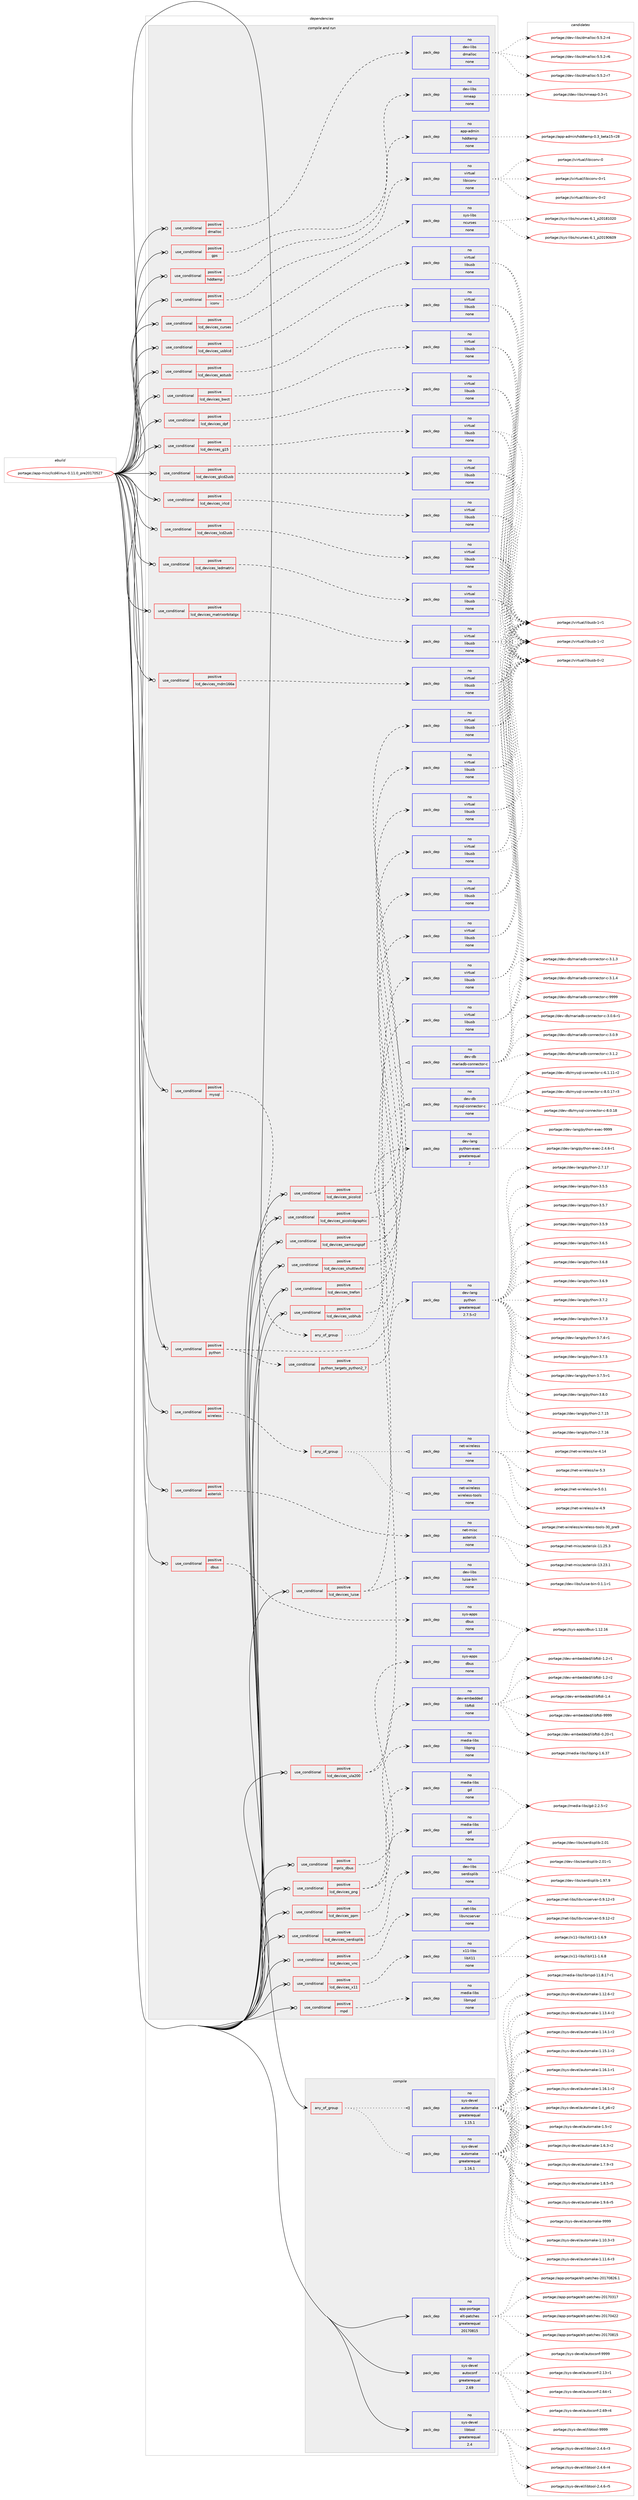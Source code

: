 digraph prolog {

# *************
# Graph options
# *************

newrank=true;
concentrate=true;
compound=true;
graph [rankdir=LR,fontname=Helvetica,fontsize=10,ranksep=1.5];#, ranksep=2.5, nodesep=0.2];
edge  [arrowhead=vee];
node  [fontname=Helvetica,fontsize=10];

# **********
# The ebuild
# **********

subgraph cluster_leftcol {
color=gray;
label=<<i>ebuild</i>>;
id [label="portage://app-misc/lcd4linux-0.11.0_pre20170527", color=red, width=4, href="../app-misc/lcd4linux-0.11.0_pre20170527.svg"];
}

# ****************
# The dependencies
# ****************

subgraph cluster_midcol {
color=gray;
label=<<i>dependencies</i>>;
subgraph cluster_compile {
fillcolor="#eeeeee";
style=filled;
label=<<i>compile</i>>;
subgraph any548 {
dependency34757 [label=<<TABLE BORDER="0" CELLBORDER="1" CELLSPACING="0" CELLPADDING="4"><TR><TD CELLPADDING="10">any_of_group</TD></TR></TABLE>>, shape=none, color=red];subgraph pack25518 {
dependency34758 [label=<<TABLE BORDER="0" CELLBORDER="1" CELLSPACING="0" CELLPADDING="4" WIDTH="220"><TR><TD ROWSPAN="6" CELLPADDING="30">pack_dep</TD></TR><TR><TD WIDTH="110">no</TD></TR><TR><TD>sys-devel</TD></TR><TR><TD>automake</TD></TR><TR><TD>greaterequal</TD></TR><TR><TD>1.16.1</TD></TR></TABLE>>, shape=none, color=blue];
}
dependency34757:e -> dependency34758:w [weight=20,style="dotted",arrowhead="oinv"];
subgraph pack25519 {
dependency34759 [label=<<TABLE BORDER="0" CELLBORDER="1" CELLSPACING="0" CELLPADDING="4" WIDTH="220"><TR><TD ROWSPAN="6" CELLPADDING="30">pack_dep</TD></TR><TR><TD WIDTH="110">no</TD></TR><TR><TD>sys-devel</TD></TR><TR><TD>automake</TD></TR><TR><TD>greaterequal</TD></TR><TR><TD>1.15.1</TD></TR></TABLE>>, shape=none, color=blue];
}
dependency34757:e -> dependency34759:w [weight=20,style="dotted",arrowhead="oinv"];
}
id:e -> dependency34757:w [weight=20,style="solid",arrowhead="vee"];
subgraph pack25520 {
dependency34760 [label=<<TABLE BORDER="0" CELLBORDER="1" CELLSPACING="0" CELLPADDING="4" WIDTH="220"><TR><TD ROWSPAN="6" CELLPADDING="30">pack_dep</TD></TR><TR><TD WIDTH="110">no</TD></TR><TR><TD>app-portage</TD></TR><TR><TD>elt-patches</TD></TR><TR><TD>greaterequal</TD></TR><TR><TD>20170815</TD></TR></TABLE>>, shape=none, color=blue];
}
id:e -> dependency34760:w [weight=20,style="solid",arrowhead="vee"];
subgraph pack25521 {
dependency34761 [label=<<TABLE BORDER="0" CELLBORDER="1" CELLSPACING="0" CELLPADDING="4" WIDTH="220"><TR><TD ROWSPAN="6" CELLPADDING="30">pack_dep</TD></TR><TR><TD WIDTH="110">no</TD></TR><TR><TD>sys-devel</TD></TR><TR><TD>autoconf</TD></TR><TR><TD>greaterequal</TD></TR><TR><TD>2.69</TD></TR></TABLE>>, shape=none, color=blue];
}
id:e -> dependency34761:w [weight=20,style="solid",arrowhead="vee"];
subgraph pack25522 {
dependency34762 [label=<<TABLE BORDER="0" CELLBORDER="1" CELLSPACING="0" CELLPADDING="4" WIDTH="220"><TR><TD ROWSPAN="6" CELLPADDING="30">pack_dep</TD></TR><TR><TD WIDTH="110">no</TD></TR><TR><TD>sys-devel</TD></TR><TR><TD>libtool</TD></TR><TR><TD>greaterequal</TD></TR><TR><TD>2.4</TD></TR></TABLE>>, shape=none, color=blue];
}
id:e -> dependency34762:w [weight=20,style="solid",arrowhead="vee"];
}
subgraph cluster_compileandrun {
fillcolor="#eeeeee";
style=filled;
label=<<i>compile and run</i>>;
subgraph cond8673 {
dependency34763 [label=<<TABLE BORDER="0" CELLBORDER="1" CELLSPACING="0" CELLPADDING="4"><TR><TD ROWSPAN="3" CELLPADDING="10">use_conditional</TD></TR><TR><TD>positive</TD></TR><TR><TD>asterisk</TD></TR></TABLE>>, shape=none, color=red];
subgraph pack25523 {
dependency34764 [label=<<TABLE BORDER="0" CELLBORDER="1" CELLSPACING="0" CELLPADDING="4" WIDTH="220"><TR><TD ROWSPAN="6" CELLPADDING="30">pack_dep</TD></TR><TR><TD WIDTH="110">no</TD></TR><TR><TD>net-misc</TD></TR><TR><TD>asterisk</TD></TR><TR><TD>none</TD></TR><TR><TD></TD></TR></TABLE>>, shape=none, color=blue];
}
dependency34763:e -> dependency34764:w [weight=20,style="dashed",arrowhead="vee"];
}
id:e -> dependency34763:w [weight=20,style="solid",arrowhead="odotvee"];
subgraph cond8674 {
dependency34765 [label=<<TABLE BORDER="0" CELLBORDER="1" CELLSPACING="0" CELLPADDING="4"><TR><TD ROWSPAN="3" CELLPADDING="10">use_conditional</TD></TR><TR><TD>positive</TD></TR><TR><TD>dbus</TD></TR></TABLE>>, shape=none, color=red];
subgraph pack25524 {
dependency34766 [label=<<TABLE BORDER="0" CELLBORDER="1" CELLSPACING="0" CELLPADDING="4" WIDTH="220"><TR><TD ROWSPAN="6" CELLPADDING="30">pack_dep</TD></TR><TR><TD WIDTH="110">no</TD></TR><TR><TD>sys-apps</TD></TR><TR><TD>dbus</TD></TR><TR><TD>none</TD></TR><TR><TD></TD></TR></TABLE>>, shape=none, color=blue];
}
dependency34765:e -> dependency34766:w [weight=20,style="dashed",arrowhead="vee"];
}
id:e -> dependency34765:w [weight=20,style="solid",arrowhead="odotvee"];
subgraph cond8675 {
dependency34767 [label=<<TABLE BORDER="0" CELLBORDER="1" CELLSPACING="0" CELLPADDING="4"><TR><TD ROWSPAN="3" CELLPADDING="10">use_conditional</TD></TR><TR><TD>positive</TD></TR><TR><TD>dmalloc</TD></TR></TABLE>>, shape=none, color=red];
subgraph pack25525 {
dependency34768 [label=<<TABLE BORDER="0" CELLBORDER="1" CELLSPACING="0" CELLPADDING="4" WIDTH="220"><TR><TD ROWSPAN="6" CELLPADDING="30">pack_dep</TD></TR><TR><TD WIDTH="110">no</TD></TR><TR><TD>dev-libs</TD></TR><TR><TD>dmalloc</TD></TR><TR><TD>none</TD></TR><TR><TD></TD></TR></TABLE>>, shape=none, color=blue];
}
dependency34767:e -> dependency34768:w [weight=20,style="dashed",arrowhead="vee"];
}
id:e -> dependency34767:w [weight=20,style="solid",arrowhead="odotvee"];
subgraph cond8676 {
dependency34769 [label=<<TABLE BORDER="0" CELLBORDER="1" CELLSPACING="0" CELLPADDING="4"><TR><TD ROWSPAN="3" CELLPADDING="10">use_conditional</TD></TR><TR><TD>positive</TD></TR><TR><TD>gps</TD></TR></TABLE>>, shape=none, color=red];
subgraph pack25526 {
dependency34770 [label=<<TABLE BORDER="0" CELLBORDER="1" CELLSPACING="0" CELLPADDING="4" WIDTH="220"><TR><TD ROWSPAN="6" CELLPADDING="30">pack_dep</TD></TR><TR><TD WIDTH="110">no</TD></TR><TR><TD>dev-libs</TD></TR><TR><TD>nmeap</TD></TR><TR><TD>none</TD></TR><TR><TD></TD></TR></TABLE>>, shape=none, color=blue];
}
dependency34769:e -> dependency34770:w [weight=20,style="dashed",arrowhead="vee"];
}
id:e -> dependency34769:w [weight=20,style="solid",arrowhead="odotvee"];
subgraph cond8677 {
dependency34771 [label=<<TABLE BORDER="0" CELLBORDER="1" CELLSPACING="0" CELLPADDING="4"><TR><TD ROWSPAN="3" CELLPADDING="10">use_conditional</TD></TR><TR><TD>positive</TD></TR><TR><TD>hddtemp</TD></TR></TABLE>>, shape=none, color=red];
subgraph pack25527 {
dependency34772 [label=<<TABLE BORDER="0" CELLBORDER="1" CELLSPACING="0" CELLPADDING="4" WIDTH="220"><TR><TD ROWSPAN="6" CELLPADDING="30">pack_dep</TD></TR><TR><TD WIDTH="110">no</TD></TR><TR><TD>app-admin</TD></TR><TR><TD>hddtemp</TD></TR><TR><TD>none</TD></TR><TR><TD></TD></TR></TABLE>>, shape=none, color=blue];
}
dependency34771:e -> dependency34772:w [weight=20,style="dashed",arrowhead="vee"];
}
id:e -> dependency34771:w [weight=20,style="solid",arrowhead="odotvee"];
subgraph cond8678 {
dependency34773 [label=<<TABLE BORDER="0" CELLBORDER="1" CELLSPACING="0" CELLPADDING="4"><TR><TD ROWSPAN="3" CELLPADDING="10">use_conditional</TD></TR><TR><TD>positive</TD></TR><TR><TD>iconv</TD></TR></TABLE>>, shape=none, color=red];
subgraph pack25528 {
dependency34774 [label=<<TABLE BORDER="0" CELLBORDER="1" CELLSPACING="0" CELLPADDING="4" WIDTH="220"><TR><TD ROWSPAN="6" CELLPADDING="30">pack_dep</TD></TR><TR><TD WIDTH="110">no</TD></TR><TR><TD>virtual</TD></TR><TR><TD>libiconv</TD></TR><TR><TD>none</TD></TR><TR><TD></TD></TR></TABLE>>, shape=none, color=blue];
}
dependency34773:e -> dependency34774:w [weight=20,style="dashed",arrowhead="vee"];
}
id:e -> dependency34773:w [weight=20,style="solid",arrowhead="odotvee"];
subgraph cond8679 {
dependency34775 [label=<<TABLE BORDER="0" CELLBORDER="1" CELLSPACING="0" CELLPADDING="4"><TR><TD ROWSPAN="3" CELLPADDING="10">use_conditional</TD></TR><TR><TD>positive</TD></TR><TR><TD>lcd_devices_astusb</TD></TR></TABLE>>, shape=none, color=red];
subgraph pack25529 {
dependency34776 [label=<<TABLE BORDER="0" CELLBORDER="1" CELLSPACING="0" CELLPADDING="4" WIDTH="220"><TR><TD ROWSPAN="6" CELLPADDING="30">pack_dep</TD></TR><TR><TD WIDTH="110">no</TD></TR><TR><TD>virtual</TD></TR><TR><TD>libusb</TD></TR><TR><TD>none</TD></TR><TR><TD></TD></TR></TABLE>>, shape=none, color=blue];
}
dependency34775:e -> dependency34776:w [weight=20,style="dashed",arrowhead="vee"];
}
id:e -> dependency34775:w [weight=20,style="solid",arrowhead="odotvee"];
subgraph cond8680 {
dependency34777 [label=<<TABLE BORDER="0" CELLBORDER="1" CELLSPACING="0" CELLPADDING="4"><TR><TD ROWSPAN="3" CELLPADDING="10">use_conditional</TD></TR><TR><TD>positive</TD></TR><TR><TD>lcd_devices_bwct</TD></TR></TABLE>>, shape=none, color=red];
subgraph pack25530 {
dependency34778 [label=<<TABLE BORDER="0" CELLBORDER="1" CELLSPACING="0" CELLPADDING="4" WIDTH="220"><TR><TD ROWSPAN="6" CELLPADDING="30">pack_dep</TD></TR><TR><TD WIDTH="110">no</TD></TR><TR><TD>virtual</TD></TR><TR><TD>libusb</TD></TR><TR><TD>none</TD></TR><TR><TD></TD></TR></TABLE>>, shape=none, color=blue];
}
dependency34777:e -> dependency34778:w [weight=20,style="dashed",arrowhead="vee"];
}
id:e -> dependency34777:w [weight=20,style="solid",arrowhead="odotvee"];
subgraph cond8681 {
dependency34779 [label=<<TABLE BORDER="0" CELLBORDER="1" CELLSPACING="0" CELLPADDING="4"><TR><TD ROWSPAN="3" CELLPADDING="10">use_conditional</TD></TR><TR><TD>positive</TD></TR><TR><TD>lcd_devices_curses</TD></TR></TABLE>>, shape=none, color=red];
subgraph pack25531 {
dependency34780 [label=<<TABLE BORDER="0" CELLBORDER="1" CELLSPACING="0" CELLPADDING="4" WIDTH="220"><TR><TD ROWSPAN="6" CELLPADDING="30">pack_dep</TD></TR><TR><TD WIDTH="110">no</TD></TR><TR><TD>sys-libs</TD></TR><TR><TD>ncurses</TD></TR><TR><TD>none</TD></TR><TR><TD></TD></TR></TABLE>>, shape=none, color=blue];
}
dependency34779:e -> dependency34780:w [weight=20,style="dashed",arrowhead="vee"];
}
id:e -> dependency34779:w [weight=20,style="solid",arrowhead="odotvee"];
subgraph cond8682 {
dependency34781 [label=<<TABLE BORDER="0" CELLBORDER="1" CELLSPACING="0" CELLPADDING="4"><TR><TD ROWSPAN="3" CELLPADDING="10">use_conditional</TD></TR><TR><TD>positive</TD></TR><TR><TD>lcd_devices_dpf</TD></TR></TABLE>>, shape=none, color=red];
subgraph pack25532 {
dependency34782 [label=<<TABLE BORDER="0" CELLBORDER="1" CELLSPACING="0" CELLPADDING="4" WIDTH="220"><TR><TD ROWSPAN="6" CELLPADDING="30">pack_dep</TD></TR><TR><TD WIDTH="110">no</TD></TR><TR><TD>virtual</TD></TR><TR><TD>libusb</TD></TR><TR><TD>none</TD></TR><TR><TD></TD></TR></TABLE>>, shape=none, color=blue];
}
dependency34781:e -> dependency34782:w [weight=20,style="dashed",arrowhead="vee"];
}
id:e -> dependency34781:w [weight=20,style="solid",arrowhead="odotvee"];
subgraph cond8683 {
dependency34783 [label=<<TABLE BORDER="0" CELLBORDER="1" CELLSPACING="0" CELLPADDING="4"><TR><TD ROWSPAN="3" CELLPADDING="10">use_conditional</TD></TR><TR><TD>positive</TD></TR><TR><TD>lcd_devices_g15</TD></TR></TABLE>>, shape=none, color=red];
subgraph pack25533 {
dependency34784 [label=<<TABLE BORDER="0" CELLBORDER="1" CELLSPACING="0" CELLPADDING="4" WIDTH="220"><TR><TD ROWSPAN="6" CELLPADDING="30">pack_dep</TD></TR><TR><TD WIDTH="110">no</TD></TR><TR><TD>virtual</TD></TR><TR><TD>libusb</TD></TR><TR><TD>none</TD></TR><TR><TD></TD></TR></TABLE>>, shape=none, color=blue];
}
dependency34783:e -> dependency34784:w [weight=20,style="dashed",arrowhead="vee"];
}
id:e -> dependency34783:w [weight=20,style="solid",arrowhead="odotvee"];
subgraph cond8684 {
dependency34785 [label=<<TABLE BORDER="0" CELLBORDER="1" CELLSPACING="0" CELLPADDING="4"><TR><TD ROWSPAN="3" CELLPADDING="10">use_conditional</TD></TR><TR><TD>positive</TD></TR><TR><TD>lcd_devices_glcd2usb</TD></TR></TABLE>>, shape=none, color=red];
subgraph pack25534 {
dependency34786 [label=<<TABLE BORDER="0" CELLBORDER="1" CELLSPACING="0" CELLPADDING="4" WIDTH="220"><TR><TD ROWSPAN="6" CELLPADDING="30">pack_dep</TD></TR><TR><TD WIDTH="110">no</TD></TR><TR><TD>virtual</TD></TR><TR><TD>libusb</TD></TR><TR><TD>none</TD></TR><TR><TD></TD></TR></TABLE>>, shape=none, color=blue];
}
dependency34785:e -> dependency34786:w [weight=20,style="dashed",arrowhead="vee"];
}
id:e -> dependency34785:w [weight=20,style="solid",arrowhead="odotvee"];
subgraph cond8685 {
dependency34787 [label=<<TABLE BORDER="0" CELLBORDER="1" CELLSPACING="0" CELLPADDING="4"><TR><TD ROWSPAN="3" CELLPADDING="10">use_conditional</TD></TR><TR><TD>positive</TD></TR><TR><TD>lcd_devices_irlcd</TD></TR></TABLE>>, shape=none, color=red];
subgraph pack25535 {
dependency34788 [label=<<TABLE BORDER="0" CELLBORDER="1" CELLSPACING="0" CELLPADDING="4" WIDTH="220"><TR><TD ROWSPAN="6" CELLPADDING="30">pack_dep</TD></TR><TR><TD WIDTH="110">no</TD></TR><TR><TD>virtual</TD></TR><TR><TD>libusb</TD></TR><TR><TD>none</TD></TR><TR><TD></TD></TR></TABLE>>, shape=none, color=blue];
}
dependency34787:e -> dependency34788:w [weight=20,style="dashed",arrowhead="vee"];
}
id:e -> dependency34787:w [weight=20,style="solid",arrowhead="odotvee"];
subgraph cond8686 {
dependency34789 [label=<<TABLE BORDER="0" CELLBORDER="1" CELLSPACING="0" CELLPADDING="4"><TR><TD ROWSPAN="3" CELLPADDING="10">use_conditional</TD></TR><TR><TD>positive</TD></TR><TR><TD>lcd_devices_lcd2usb</TD></TR></TABLE>>, shape=none, color=red];
subgraph pack25536 {
dependency34790 [label=<<TABLE BORDER="0" CELLBORDER="1" CELLSPACING="0" CELLPADDING="4" WIDTH="220"><TR><TD ROWSPAN="6" CELLPADDING="30">pack_dep</TD></TR><TR><TD WIDTH="110">no</TD></TR><TR><TD>virtual</TD></TR><TR><TD>libusb</TD></TR><TR><TD>none</TD></TR><TR><TD></TD></TR></TABLE>>, shape=none, color=blue];
}
dependency34789:e -> dependency34790:w [weight=20,style="dashed",arrowhead="vee"];
}
id:e -> dependency34789:w [weight=20,style="solid",arrowhead="odotvee"];
subgraph cond8687 {
dependency34791 [label=<<TABLE BORDER="0" CELLBORDER="1" CELLSPACING="0" CELLPADDING="4"><TR><TD ROWSPAN="3" CELLPADDING="10">use_conditional</TD></TR><TR><TD>positive</TD></TR><TR><TD>lcd_devices_ledmatrix</TD></TR></TABLE>>, shape=none, color=red];
subgraph pack25537 {
dependency34792 [label=<<TABLE BORDER="0" CELLBORDER="1" CELLSPACING="0" CELLPADDING="4" WIDTH="220"><TR><TD ROWSPAN="6" CELLPADDING="30">pack_dep</TD></TR><TR><TD WIDTH="110">no</TD></TR><TR><TD>virtual</TD></TR><TR><TD>libusb</TD></TR><TR><TD>none</TD></TR><TR><TD></TD></TR></TABLE>>, shape=none, color=blue];
}
dependency34791:e -> dependency34792:w [weight=20,style="dashed",arrowhead="vee"];
}
id:e -> dependency34791:w [weight=20,style="solid",arrowhead="odotvee"];
subgraph cond8688 {
dependency34793 [label=<<TABLE BORDER="0" CELLBORDER="1" CELLSPACING="0" CELLPADDING="4"><TR><TD ROWSPAN="3" CELLPADDING="10">use_conditional</TD></TR><TR><TD>positive</TD></TR><TR><TD>lcd_devices_luise</TD></TR></TABLE>>, shape=none, color=red];
subgraph pack25538 {
dependency34794 [label=<<TABLE BORDER="0" CELLBORDER="1" CELLSPACING="0" CELLPADDING="4" WIDTH="220"><TR><TD ROWSPAN="6" CELLPADDING="30">pack_dep</TD></TR><TR><TD WIDTH="110">no</TD></TR><TR><TD>dev-libs</TD></TR><TR><TD>luise-bin</TD></TR><TR><TD>none</TD></TR><TR><TD></TD></TR></TABLE>>, shape=none, color=blue];
}
dependency34793:e -> dependency34794:w [weight=20,style="dashed",arrowhead="vee"];
subgraph pack25539 {
dependency34795 [label=<<TABLE BORDER="0" CELLBORDER="1" CELLSPACING="0" CELLPADDING="4" WIDTH="220"><TR><TD ROWSPAN="6" CELLPADDING="30">pack_dep</TD></TR><TR><TD WIDTH="110">no</TD></TR><TR><TD>virtual</TD></TR><TR><TD>libusb</TD></TR><TR><TD>none</TD></TR><TR><TD></TD></TR></TABLE>>, shape=none, color=blue];
}
dependency34793:e -> dependency34795:w [weight=20,style="dashed",arrowhead="vee"];
}
id:e -> dependency34793:w [weight=20,style="solid",arrowhead="odotvee"];
subgraph cond8689 {
dependency34796 [label=<<TABLE BORDER="0" CELLBORDER="1" CELLSPACING="0" CELLPADDING="4"><TR><TD ROWSPAN="3" CELLPADDING="10">use_conditional</TD></TR><TR><TD>positive</TD></TR><TR><TD>lcd_devices_matrixorbitalgx</TD></TR></TABLE>>, shape=none, color=red];
subgraph pack25540 {
dependency34797 [label=<<TABLE BORDER="0" CELLBORDER="1" CELLSPACING="0" CELLPADDING="4" WIDTH="220"><TR><TD ROWSPAN="6" CELLPADDING="30">pack_dep</TD></TR><TR><TD WIDTH="110">no</TD></TR><TR><TD>virtual</TD></TR><TR><TD>libusb</TD></TR><TR><TD>none</TD></TR><TR><TD></TD></TR></TABLE>>, shape=none, color=blue];
}
dependency34796:e -> dependency34797:w [weight=20,style="dashed",arrowhead="vee"];
}
id:e -> dependency34796:w [weight=20,style="solid",arrowhead="odotvee"];
subgraph cond8690 {
dependency34798 [label=<<TABLE BORDER="0" CELLBORDER="1" CELLSPACING="0" CELLPADDING="4"><TR><TD ROWSPAN="3" CELLPADDING="10">use_conditional</TD></TR><TR><TD>positive</TD></TR><TR><TD>lcd_devices_mdm166a</TD></TR></TABLE>>, shape=none, color=red];
subgraph pack25541 {
dependency34799 [label=<<TABLE BORDER="0" CELLBORDER="1" CELLSPACING="0" CELLPADDING="4" WIDTH="220"><TR><TD ROWSPAN="6" CELLPADDING="30">pack_dep</TD></TR><TR><TD WIDTH="110">no</TD></TR><TR><TD>virtual</TD></TR><TR><TD>libusb</TD></TR><TR><TD>none</TD></TR><TR><TD></TD></TR></TABLE>>, shape=none, color=blue];
}
dependency34798:e -> dependency34799:w [weight=20,style="dashed",arrowhead="vee"];
}
id:e -> dependency34798:w [weight=20,style="solid",arrowhead="odotvee"];
subgraph cond8691 {
dependency34800 [label=<<TABLE BORDER="0" CELLBORDER="1" CELLSPACING="0" CELLPADDING="4"><TR><TD ROWSPAN="3" CELLPADDING="10">use_conditional</TD></TR><TR><TD>positive</TD></TR><TR><TD>lcd_devices_picolcd</TD></TR></TABLE>>, shape=none, color=red];
subgraph pack25542 {
dependency34801 [label=<<TABLE BORDER="0" CELLBORDER="1" CELLSPACING="0" CELLPADDING="4" WIDTH="220"><TR><TD ROWSPAN="6" CELLPADDING="30">pack_dep</TD></TR><TR><TD WIDTH="110">no</TD></TR><TR><TD>virtual</TD></TR><TR><TD>libusb</TD></TR><TR><TD>none</TD></TR><TR><TD></TD></TR></TABLE>>, shape=none, color=blue];
}
dependency34800:e -> dependency34801:w [weight=20,style="dashed",arrowhead="vee"];
}
id:e -> dependency34800:w [weight=20,style="solid",arrowhead="odotvee"];
subgraph cond8692 {
dependency34802 [label=<<TABLE BORDER="0" CELLBORDER="1" CELLSPACING="0" CELLPADDING="4"><TR><TD ROWSPAN="3" CELLPADDING="10">use_conditional</TD></TR><TR><TD>positive</TD></TR><TR><TD>lcd_devices_picolcdgraphic</TD></TR></TABLE>>, shape=none, color=red];
subgraph pack25543 {
dependency34803 [label=<<TABLE BORDER="0" CELLBORDER="1" CELLSPACING="0" CELLPADDING="4" WIDTH="220"><TR><TD ROWSPAN="6" CELLPADDING="30">pack_dep</TD></TR><TR><TD WIDTH="110">no</TD></TR><TR><TD>virtual</TD></TR><TR><TD>libusb</TD></TR><TR><TD>none</TD></TR><TR><TD></TD></TR></TABLE>>, shape=none, color=blue];
}
dependency34802:e -> dependency34803:w [weight=20,style="dashed",arrowhead="vee"];
}
id:e -> dependency34802:w [weight=20,style="solid",arrowhead="odotvee"];
subgraph cond8693 {
dependency34804 [label=<<TABLE BORDER="0" CELLBORDER="1" CELLSPACING="0" CELLPADDING="4"><TR><TD ROWSPAN="3" CELLPADDING="10">use_conditional</TD></TR><TR><TD>positive</TD></TR><TR><TD>lcd_devices_png</TD></TR></TABLE>>, shape=none, color=red];
subgraph pack25544 {
dependency34805 [label=<<TABLE BORDER="0" CELLBORDER="1" CELLSPACING="0" CELLPADDING="4" WIDTH="220"><TR><TD ROWSPAN="6" CELLPADDING="30">pack_dep</TD></TR><TR><TD WIDTH="110">no</TD></TR><TR><TD>media-libs</TD></TR><TR><TD>gd</TD></TR><TR><TD>none</TD></TR><TR><TD></TD></TR></TABLE>>, shape=none, color=blue];
}
dependency34804:e -> dependency34805:w [weight=20,style="dashed",arrowhead="vee"];
subgraph pack25545 {
dependency34806 [label=<<TABLE BORDER="0" CELLBORDER="1" CELLSPACING="0" CELLPADDING="4" WIDTH="220"><TR><TD ROWSPAN="6" CELLPADDING="30">pack_dep</TD></TR><TR><TD WIDTH="110">no</TD></TR><TR><TD>media-libs</TD></TR><TR><TD>libpng</TD></TR><TR><TD>none</TD></TR><TR><TD></TD></TR></TABLE>>, shape=none, color=blue];
}
dependency34804:e -> dependency34806:w [weight=20,style="dashed",arrowhead="vee"];
}
id:e -> dependency34804:w [weight=20,style="solid",arrowhead="odotvee"];
subgraph cond8694 {
dependency34807 [label=<<TABLE BORDER="0" CELLBORDER="1" CELLSPACING="0" CELLPADDING="4"><TR><TD ROWSPAN="3" CELLPADDING="10">use_conditional</TD></TR><TR><TD>positive</TD></TR><TR><TD>lcd_devices_ppm</TD></TR></TABLE>>, shape=none, color=red];
subgraph pack25546 {
dependency34808 [label=<<TABLE BORDER="0" CELLBORDER="1" CELLSPACING="0" CELLPADDING="4" WIDTH="220"><TR><TD ROWSPAN="6" CELLPADDING="30">pack_dep</TD></TR><TR><TD WIDTH="110">no</TD></TR><TR><TD>media-libs</TD></TR><TR><TD>gd</TD></TR><TR><TD>none</TD></TR><TR><TD></TD></TR></TABLE>>, shape=none, color=blue];
}
dependency34807:e -> dependency34808:w [weight=20,style="dashed",arrowhead="vee"];
}
id:e -> dependency34807:w [weight=20,style="solid",arrowhead="odotvee"];
subgraph cond8695 {
dependency34809 [label=<<TABLE BORDER="0" CELLBORDER="1" CELLSPACING="0" CELLPADDING="4"><TR><TD ROWSPAN="3" CELLPADDING="10">use_conditional</TD></TR><TR><TD>positive</TD></TR><TR><TD>lcd_devices_samsungspf</TD></TR></TABLE>>, shape=none, color=red];
subgraph pack25547 {
dependency34810 [label=<<TABLE BORDER="0" CELLBORDER="1" CELLSPACING="0" CELLPADDING="4" WIDTH="220"><TR><TD ROWSPAN="6" CELLPADDING="30">pack_dep</TD></TR><TR><TD WIDTH="110">no</TD></TR><TR><TD>virtual</TD></TR><TR><TD>libusb</TD></TR><TR><TD>none</TD></TR><TR><TD></TD></TR></TABLE>>, shape=none, color=blue];
}
dependency34809:e -> dependency34810:w [weight=20,style="dashed",arrowhead="vee"];
}
id:e -> dependency34809:w [weight=20,style="solid",arrowhead="odotvee"];
subgraph cond8696 {
dependency34811 [label=<<TABLE BORDER="0" CELLBORDER="1" CELLSPACING="0" CELLPADDING="4"><TR><TD ROWSPAN="3" CELLPADDING="10">use_conditional</TD></TR><TR><TD>positive</TD></TR><TR><TD>lcd_devices_serdisplib</TD></TR></TABLE>>, shape=none, color=red];
subgraph pack25548 {
dependency34812 [label=<<TABLE BORDER="0" CELLBORDER="1" CELLSPACING="0" CELLPADDING="4" WIDTH="220"><TR><TD ROWSPAN="6" CELLPADDING="30">pack_dep</TD></TR><TR><TD WIDTH="110">no</TD></TR><TR><TD>dev-libs</TD></TR><TR><TD>serdisplib</TD></TR><TR><TD>none</TD></TR><TR><TD></TD></TR></TABLE>>, shape=none, color=blue];
}
dependency34811:e -> dependency34812:w [weight=20,style="dashed",arrowhead="vee"];
}
id:e -> dependency34811:w [weight=20,style="solid",arrowhead="odotvee"];
subgraph cond8697 {
dependency34813 [label=<<TABLE BORDER="0" CELLBORDER="1" CELLSPACING="0" CELLPADDING="4"><TR><TD ROWSPAN="3" CELLPADDING="10">use_conditional</TD></TR><TR><TD>positive</TD></TR><TR><TD>lcd_devices_shuttlevfd</TD></TR></TABLE>>, shape=none, color=red];
subgraph pack25549 {
dependency34814 [label=<<TABLE BORDER="0" CELLBORDER="1" CELLSPACING="0" CELLPADDING="4" WIDTH="220"><TR><TD ROWSPAN="6" CELLPADDING="30">pack_dep</TD></TR><TR><TD WIDTH="110">no</TD></TR><TR><TD>virtual</TD></TR><TR><TD>libusb</TD></TR><TR><TD>none</TD></TR><TR><TD></TD></TR></TABLE>>, shape=none, color=blue];
}
dependency34813:e -> dependency34814:w [weight=20,style="dashed",arrowhead="vee"];
}
id:e -> dependency34813:w [weight=20,style="solid",arrowhead="odotvee"];
subgraph cond8698 {
dependency34815 [label=<<TABLE BORDER="0" CELLBORDER="1" CELLSPACING="0" CELLPADDING="4"><TR><TD ROWSPAN="3" CELLPADDING="10">use_conditional</TD></TR><TR><TD>positive</TD></TR><TR><TD>lcd_devices_trefon</TD></TR></TABLE>>, shape=none, color=red];
subgraph pack25550 {
dependency34816 [label=<<TABLE BORDER="0" CELLBORDER="1" CELLSPACING="0" CELLPADDING="4" WIDTH="220"><TR><TD ROWSPAN="6" CELLPADDING="30">pack_dep</TD></TR><TR><TD WIDTH="110">no</TD></TR><TR><TD>virtual</TD></TR><TR><TD>libusb</TD></TR><TR><TD>none</TD></TR><TR><TD></TD></TR></TABLE>>, shape=none, color=blue];
}
dependency34815:e -> dependency34816:w [weight=20,style="dashed",arrowhead="vee"];
}
id:e -> dependency34815:w [weight=20,style="solid",arrowhead="odotvee"];
subgraph cond8699 {
dependency34817 [label=<<TABLE BORDER="0" CELLBORDER="1" CELLSPACING="0" CELLPADDING="4"><TR><TD ROWSPAN="3" CELLPADDING="10">use_conditional</TD></TR><TR><TD>positive</TD></TR><TR><TD>lcd_devices_ula200</TD></TR></TABLE>>, shape=none, color=red];
subgraph pack25551 {
dependency34818 [label=<<TABLE BORDER="0" CELLBORDER="1" CELLSPACING="0" CELLPADDING="4" WIDTH="220"><TR><TD ROWSPAN="6" CELLPADDING="30">pack_dep</TD></TR><TR><TD WIDTH="110">no</TD></TR><TR><TD>dev-embedded</TD></TR><TR><TD>libftdi</TD></TR><TR><TD>none</TD></TR><TR><TD></TD></TR></TABLE>>, shape=none, color=blue];
}
dependency34817:e -> dependency34818:w [weight=20,style="dashed",arrowhead="vee"];
subgraph pack25552 {
dependency34819 [label=<<TABLE BORDER="0" CELLBORDER="1" CELLSPACING="0" CELLPADDING="4" WIDTH="220"><TR><TD ROWSPAN="6" CELLPADDING="30">pack_dep</TD></TR><TR><TD WIDTH="110">no</TD></TR><TR><TD>virtual</TD></TR><TR><TD>libusb</TD></TR><TR><TD>none</TD></TR><TR><TD></TD></TR></TABLE>>, shape=none, color=blue];
}
dependency34817:e -> dependency34819:w [weight=20,style="dashed",arrowhead="vee"];
}
id:e -> dependency34817:w [weight=20,style="solid",arrowhead="odotvee"];
subgraph cond8700 {
dependency34820 [label=<<TABLE BORDER="0" CELLBORDER="1" CELLSPACING="0" CELLPADDING="4"><TR><TD ROWSPAN="3" CELLPADDING="10">use_conditional</TD></TR><TR><TD>positive</TD></TR><TR><TD>lcd_devices_usbhub</TD></TR></TABLE>>, shape=none, color=red];
subgraph pack25553 {
dependency34821 [label=<<TABLE BORDER="0" CELLBORDER="1" CELLSPACING="0" CELLPADDING="4" WIDTH="220"><TR><TD ROWSPAN="6" CELLPADDING="30">pack_dep</TD></TR><TR><TD WIDTH="110">no</TD></TR><TR><TD>virtual</TD></TR><TR><TD>libusb</TD></TR><TR><TD>none</TD></TR><TR><TD></TD></TR></TABLE>>, shape=none, color=blue];
}
dependency34820:e -> dependency34821:w [weight=20,style="dashed",arrowhead="vee"];
}
id:e -> dependency34820:w [weight=20,style="solid",arrowhead="odotvee"];
subgraph cond8701 {
dependency34822 [label=<<TABLE BORDER="0" CELLBORDER="1" CELLSPACING="0" CELLPADDING="4"><TR><TD ROWSPAN="3" CELLPADDING="10">use_conditional</TD></TR><TR><TD>positive</TD></TR><TR><TD>lcd_devices_usblcd</TD></TR></TABLE>>, shape=none, color=red];
subgraph pack25554 {
dependency34823 [label=<<TABLE BORDER="0" CELLBORDER="1" CELLSPACING="0" CELLPADDING="4" WIDTH="220"><TR><TD ROWSPAN="6" CELLPADDING="30">pack_dep</TD></TR><TR><TD WIDTH="110">no</TD></TR><TR><TD>virtual</TD></TR><TR><TD>libusb</TD></TR><TR><TD>none</TD></TR><TR><TD></TD></TR></TABLE>>, shape=none, color=blue];
}
dependency34822:e -> dependency34823:w [weight=20,style="dashed",arrowhead="vee"];
}
id:e -> dependency34822:w [weight=20,style="solid",arrowhead="odotvee"];
subgraph cond8702 {
dependency34824 [label=<<TABLE BORDER="0" CELLBORDER="1" CELLSPACING="0" CELLPADDING="4"><TR><TD ROWSPAN="3" CELLPADDING="10">use_conditional</TD></TR><TR><TD>positive</TD></TR><TR><TD>lcd_devices_vnc</TD></TR></TABLE>>, shape=none, color=red];
subgraph pack25555 {
dependency34825 [label=<<TABLE BORDER="0" CELLBORDER="1" CELLSPACING="0" CELLPADDING="4" WIDTH="220"><TR><TD ROWSPAN="6" CELLPADDING="30">pack_dep</TD></TR><TR><TD WIDTH="110">no</TD></TR><TR><TD>net-libs</TD></TR><TR><TD>libvncserver</TD></TR><TR><TD>none</TD></TR><TR><TD></TD></TR></TABLE>>, shape=none, color=blue];
}
dependency34824:e -> dependency34825:w [weight=20,style="dashed",arrowhead="vee"];
}
id:e -> dependency34824:w [weight=20,style="solid",arrowhead="odotvee"];
subgraph cond8703 {
dependency34826 [label=<<TABLE BORDER="0" CELLBORDER="1" CELLSPACING="0" CELLPADDING="4"><TR><TD ROWSPAN="3" CELLPADDING="10">use_conditional</TD></TR><TR><TD>positive</TD></TR><TR><TD>lcd_devices_x11</TD></TR></TABLE>>, shape=none, color=red];
subgraph pack25556 {
dependency34827 [label=<<TABLE BORDER="0" CELLBORDER="1" CELLSPACING="0" CELLPADDING="4" WIDTH="220"><TR><TD ROWSPAN="6" CELLPADDING="30">pack_dep</TD></TR><TR><TD WIDTH="110">no</TD></TR><TR><TD>x11-libs</TD></TR><TR><TD>libX11</TD></TR><TR><TD>none</TD></TR><TR><TD></TD></TR></TABLE>>, shape=none, color=blue];
}
dependency34826:e -> dependency34827:w [weight=20,style="dashed",arrowhead="vee"];
}
id:e -> dependency34826:w [weight=20,style="solid",arrowhead="odotvee"];
subgraph cond8704 {
dependency34828 [label=<<TABLE BORDER="0" CELLBORDER="1" CELLSPACING="0" CELLPADDING="4"><TR><TD ROWSPAN="3" CELLPADDING="10">use_conditional</TD></TR><TR><TD>positive</TD></TR><TR><TD>mpd</TD></TR></TABLE>>, shape=none, color=red];
subgraph pack25557 {
dependency34829 [label=<<TABLE BORDER="0" CELLBORDER="1" CELLSPACING="0" CELLPADDING="4" WIDTH="220"><TR><TD ROWSPAN="6" CELLPADDING="30">pack_dep</TD></TR><TR><TD WIDTH="110">no</TD></TR><TR><TD>media-libs</TD></TR><TR><TD>libmpd</TD></TR><TR><TD>none</TD></TR><TR><TD></TD></TR></TABLE>>, shape=none, color=blue];
}
dependency34828:e -> dependency34829:w [weight=20,style="dashed",arrowhead="vee"];
}
id:e -> dependency34828:w [weight=20,style="solid",arrowhead="odotvee"];
subgraph cond8705 {
dependency34830 [label=<<TABLE BORDER="0" CELLBORDER="1" CELLSPACING="0" CELLPADDING="4"><TR><TD ROWSPAN="3" CELLPADDING="10">use_conditional</TD></TR><TR><TD>positive</TD></TR><TR><TD>mpris_dbus</TD></TR></TABLE>>, shape=none, color=red];
subgraph pack25558 {
dependency34831 [label=<<TABLE BORDER="0" CELLBORDER="1" CELLSPACING="0" CELLPADDING="4" WIDTH="220"><TR><TD ROWSPAN="6" CELLPADDING="30">pack_dep</TD></TR><TR><TD WIDTH="110">no</TD></TR><TR><TD>sys-apps</TD></TR><TR><TD>dbus</TD></TR><TR><TD>none</TD></TR><TR><TD></TD></TR></TABLE>>, shape=none, color=blue];
}
dependency34830:e -> dependency34831:w [weight=20,style="dashed",arrowhead="vee"];
}
id:e -> dependency34830:w [weight=20,style="solid",arrowhead="odotvee"];
subgraph cond8706 {
dependency34832 [label=<<TABLE BORDER="0" CELLBORDER="1" CELLSPACING="0" CELLPADDING="4"><TR><TD ROWSPAN="3" CELLPADDING="10">use_conditional</TD></TR><TR><TD>positive</TD></TR><TR><TD>mysql</TD></TR></TABLE>>, shape=none, color=red];
subgraph any549 {
dependency34833 [label=<<TABLE BORDER="0" CELLBORDER="1" CELLSPACING="0" CELLPADDING="4"><TR><TD CELLPADDING="10">any_of_group</TD></TR></TABLE>>, shape=none, color=red];subgraph pack25559 {
dependency34834 [label=<<TABLE BORDER="0" CELLBORDER="1" CELLSPACING="0" CELLPADDING="4" WIDTH="220"><TR><TD ROWSPAN="6" CELLPADDING="30">pack_dep</TD></TR><TR><TD WIDTH="110">no</TD></TR><TR><TD>dev-db</TD></TR><TR><TD>mariadb-connector-c</TD></TR><TR><TD>none</TD></TR><TR><TD></TD></TR></TABLE>>, shape=none, color=blue];
}
dependency34833:e -> dependency34834:w [weight=20,style="dotted",arrowhead="oinv"];
subgraph pack25560 {
dependency34835 [label=<<TABLE BORDER="0" CELLBORDER="1" CELLSPACING="0" CELLPADDING="4" WIDTH="220"><TR><TD ROWSPAN="6" CELLPADDING="30">pack_dep</TD></TR><TR><TD WIDTH="110">no</TD></TR><TR><TD>dev-db</TD></TR><TR><TD>mysql-connector-c</TD></TR><TR><TD>none</TD></TR><TR><TD></TD></TR></TABLE>>, shape=none, color=blue];
}
dependency34833:e -> dependency34835:w [weight=20,style="dotted",arrowhead="oinv"];
}
dependency34832:e -> dependency34833:w [weight=20,style="dashed",arrowhead="vee"];
}
id:e -> dependency34832:w [weight=20,style="solid",arrowhead="odotvee"];
subgraph cond8707 {
dependency34836 [label=<<TABLE BORDER="0" CELLBORDER="1" CELLSPACING="0" CELLPADDING="4"><TR><TD ROWSPAN="3" CELLPADDING="10">use_conditional</TD></TR><TR><TD>positive</TD></TR><TR><TD>python</TD></TR></TABLE>>, shape=none, color=red];
subgraph cond8708 {
dependency34837 [label=<<TABLE BORDER="0" CELLBORDER="1" CELLSPACING="0" CELLPADDING="4"><TR><TD ROWSPAN="3" CELLPADDING="10">use_conditional</TD></TR><TR><TD>positive</TD></TR><TR><TD>python_targets_python2_7</TD></TR></TABLE>>, shape=none, color=red];
subgraph pack25561 {
dependency34838 [label=<<TABLE BORDER="0" CELLBORDER="1" CELLSPACING="0" CELLPADDING="4" WIDTH="220"><TR><TD ROWSPAN="6" CELLPADDING="30">pack_dep</TD></TR><TR><TD WIDTH="110">no</TD></TR><TR><TD>dev-lang</TD></TR><TR><TD>python</TD></TR><TR><TD>greaterequal</TD></TR><TR><TD>2.7.5-r2</TD></TR></TABLE>>, shape=none, color=blue];
}
dependency34837:e -> dependency34838:w [weight=20,style="dashed",arrowhead="vee"];
}
dependency34836:e -> dependency34837:w [weight=20,style="dashed",arrowhead="vee"];
subgraph pack25562 {
dependency34839 [label=<<TABLE BORDER="0" CELLBORDER="1" CELLSPACING="0" CELLPADDING="4" WIDTH="220"><TR><TD ROWSPAN="6" CELLPADDING="30">pack_dep</TD></TR><TR><TD WIDTH="110">no</TD></TR><TR><TD>dev-lang</TD></TR><TR><TD>python-exec</TD></TR><TR><TD>greaterequal</TD></TR><TR><TD>2</TD></TR></TABLE>>, shape=none, color=blue];
}
dependency34836:e -> dependency34839:w [weight=20,style="dashed",arrowhead="vee"];
}
id:e -> dependency34836:w [weight=20,style="solid",arrowhead="odotvee"];
subgraph cond8709 {
dependency34840 [label=<<TABLE BORDER="0" CELLBORDER="1" CELLSPACING="0" CELLPADDING="4"><TR><TD ROWSPAN="3" CELLPADDING="10">use_conditional</TD></TR><TR><TD>positive</TD></TR><TR><TD>wireless</TD></TR></TABLE>>, shape=none, color=red];
subgraph any550 {
dependency34841 [label=<<TABLE BORDER="0" CELLBORDER="1" CELLSPACING="0" CELLPADDING="4"><TR><TD CELLPADDING="10">any_of_group</TD></TR></TABLE>>, shape=none, color=red];subgraph pack25563 {
dependency34842 [label=<<TABLE BORDER="0" CELLBORDER="1" CELLSPACING="0" CELLPADDING="4" WIDTH="220"><TR><TD ROWSPAN="6" CELLPADDING="30">pack_dep</TD></TR><TR><TD WIDTH="110">no</TD></TR><TR><TD>net-wireless</TD></TR><TR><TD>iw</TD></TR><TR><TD>none</TD></TR><TR><TD></TD></TR></TABLE>>, shape=none, color=blue];
}
dependency34841:e -> dependency34842:w [weight=20,style="dotted",arrowhead="oinv"];
subgraph pack25564 {
dependency34843 [label=<<TABLE BORDER="0" CELLBORDER="1" CELLSPACING="0" CELLPADDING="4" WIDTH="220"><TR><TD ROWSPAN="6" CELLPADDING="30">pack_dep</TD></TR><TR><TD WIDTH="110">no</TD></TR><TR><TD>net-wireless</TD></TR><TR><TD>wireless-tools</TD></TR><TR><TD>none</TD></TR><TR><TD></TD></TR></TABLE>>, shape=none, color=blue];
}
dependency34841:e -> dependency34843:w [weight=20,style="dotted",arrowhead="oinv"];
}
dependency34840:e -> dependency34841:w [weight=20,style="dashed",arrowhead="vee"];
}
id:e -> dependency34840:w [weight=20,style="solid",arrowhead="odotvee"];
}
subgraph cluster_run {
fillcolor="#eeeeee";
style=filled;
label=<<i>run</i>>;
}
}

# **************
# The candidates
# **************

subgraph cluster_choices {
rank=same;
color=gray;
label=<<i>candidates</i>>;

subgraph choice25518 {
color=black;
nodesep=1;
choiceportage11512111545100101118101108479711711611110997107101454946494846514511451 [label="portage://sys-devel/automake-1.10.3-r3", color=red, width=4,href="../sys-devel/automake-1.10.3-r3.svg"];
choiceportage11512111545100101118101108479711711611110997107101454946494946544511451 [label="portage://sys-devel/automake-1.11.6-r3", color=red, width=4,href="../sys-devel/automake-1.11.6-r3.svg"];
choiceportage11512111545100101118101108479711711611110997107101454946495046544511450 [label="portage://sys-devel/automake-1.12.6-r2", color=red, width=4,href="../sys-devel/automake-1.12.6-r2.svg"];
choiceportage11512111545100101118101108479711711611110997107101454946495146524511450 [label="portage://sys-devel/automake-1.13.4-r2", color=red, width=4,href="../sys-devel/automake-1.13.4-r2.svg"];
choiceportage11512111545100101118101108479711711611110997107101454946495246494511450 [label="portage://sys-devel/automake-1.14.1-r2", color=red, width=4,href="../sys-devel/automake-1.14.1-r2.svg"];
choiceportage11512111545100101118101108479711711611110997107101454946495346494511450 [label="portage://sys-devel/automake-1.15.1-r2", color=red, width=4,href="../sys-devel/automake-1.15.1-r2.svg"];
choiceportage11512111545100101118101108479711711611110997107101454946495446494511449 [label="portage://sys-devel/automake-1.16.1-r1", color=red, width=4,href="../sys-devel/automake-1.16.1-r1.svg"];
choiceportage11512111545100101118101108479711711611110997107101454946495446494511450 [label="portage://sys-devel/automake-1.16.1-r2", color=red, width=4,href="../sys-devel/automake-1.16.1-r2.svg"];
choiceportage115121115451001011181011084797117116111109971071014549465295112544511450 [label="portage://sys-devel/automake-1.4_p6-r2", color=red, width=4,href="../sys-devel/automake-1.4_p6-r2.svg"];
choiceportage11512111545100101118101108479711711611110997107101454946534511450 [label="portage://sys-devel/automake-1.5-r2", color=red, width=4,href="../sys-devel/automake-1.5-r2.svg"];
choiceportage115121115451001011181011084797117116111109971071014549465446514511450 [label="portage://sys-devel/automake-1.6.3-r2", color=red, width=4,href="../sys-devel/automake-1.6.3-r2.svg"];
choiceportage115121115451001011181011084797117116111109971071014549465546574511451 [label="portage://sys-devel/automake-1.7.9-r3", color=red, width=4,href="../sys-devel/automake-1.7.9-r3.svg"];
choiceportage115121115451001011181011084797117116111109971071014549465646534511453 [label="portage://sys-devel/automake-1.8.5-r5", color=red, width=4,href="../sys-devel/automake-1.8.5-r5.svg"];
choiceportage115121115451001011181011084797117116111109971071014549465746544511453 [label="portage://sys-devel/automake-1.9.6-r5", color=red, width=4,href="../sys-devel/automake-1.9.6-r5.svg"];
choiceportage115121115451001011181011084797117116111109971071014557575757 [label="portage://sys-devel/automake-9999", color=red, width=4,href="../sys-devel/automake-9999.svg"];
dependency34758:e -> choiceportage11512111545100101118101108479711711611110997107101454946494846514511451:w [style=dotted,weight="100"];
dependency34758:e -> choiceportage11512111545100101118101108479711711611110997107101454946494946544511451:w [style=dotted,weight="100"];
dependency34758:e -> choiceportage11512111545100101118101108479711711611110997107101454946495046544511450:w [style=dotted,weight="100"];
dependency34758:e -> choiceportage11512111545100101118101108479711711611110997107101454946495146524511450:w [style=dotted,weight="100"];
dependency34758:e -> choiceportage11512111545100101118101108479711711611110997107101454946495246494511450:w [style=dotted,weight="100"];
dependency34758:e -> choiceportage11512111545100101118101108479711711611110997107101454946495346494511450:w [style=dotted,weight="100"];
dependency34758:e -> choiceportage11512111545100101118101108479711711611110997107101454946495446494511449:w [style=dotted,weight="100"];
dependency34758:e -> choiceportage11512111545100101118101108479711711611110997107101454946495446494511450:w [style=dotted,weight="100"];
dependency34758:e -> choiceportage115121115451001011181011084797117116111109971071014549465295112544511450:w [style=dotted,weight="100"];
dependency34758:e -> choiceportage11512111545100101118101108479711711611110997107101454946534511450:w [style=dotted,weight="100"];
dependency34758:e -> choiceportage115121115451001011181011084797117116111109971071014549465446514511450:w [style=dotted,weight="100"];
dependency34758:e -> choiceportage115121115451001011181011084797117116111109971071014549465546574511451:w [style=dotted,weight="100"];
dependency34758:e -> choiceportage115121115451001011181011084797117116111109971071014549465646534511453:w [style=dotted,weight="100"];
dependency34758:e -> choiceportage115121115451001011181011084797117116111109971071014549465746544511453:w [style=dotted,weight="100"];
dependency34758:e -> choiceportage115121115451001011181011084797117116111109971071014557575757:w [style=dotted,weight="100"];
}
subgraph choice25519 {
color=black;
nodesep=1;
choiceportage11512111545100101118101108479711711611110997107101454946494846514511451 [label="portage://sys-devel/automake-1.10.3-r3", color=red, width=4,href="../sys-devel/automake-1.10.3-r3.svg"];
choiceportage11512111545100101118101108479711711611110997107101454946494946544511451 [label="portage://sys-devel/automake-1.11.6-r3", color=red, width=4,href="../sys-devel/automake-1.11.6-r3.svg"];
choiceportage11512111545100101118101108479711711611110997107101454946495046544511450 [label="portage://sys-devel/automake-1.12.6-r2", color=red, width=4,href="../sys-devel/automake-1.12.6-r2.svg"];
choiceportage11512111545100101118101108479711711611110997107101454946495146524511450 [label="portage://sys-devel/automake-1.13.4-r2", color=red, width=4,href="../sys-devel/automake-1.13.4-r2.svg"];
choiceportage11512111545100101118101108479711711611110997107101454946495246494511450 [label="portage://sys-devel/automake-1.14.1-r2", color=red, width=4,href="../sys-devel/automake-1.14.1-r2.svg"];
choiceportage11512111545100101118101108479711711611110997107101454946495346494511450 [label="portage://sys-devel/automake-1.15.1-r2", color=red, width=4,href="../sys-devel/automake-1.15.1-r2.svg"];
choiceportage11512111545100101118101108479711711611110997107101454946495446494511449 [label="portage://sys-devel/automake-1.16.1-r1", color=red, width=4,href="../sys-devel/automake-1.16.1-r1.svg"];
choiceportage11512111545100101118101108479711711611110997107101454946495446494511450 [label="portage://sys-devel/automake-1.16.1-r2", color=red, width=4,href="../sys-devel/automake-1.16.1-r2.svg"];
choiceportage115121115451001011181011084797117116111109971071014549465295112544511450 [label="portage://sys-devel/automake-1.4_p6-r2", color=red, width=4,href="../sys-devel/automake-1.4_p6-r2.svg"];
choiceportage11512111545100101118101108479711711611110997107101454946534511450 [label="portage://sys-devel/automake-1.5-r2", color=red, width=4,href="../sys-devel/automake-1.5-r2.svg"];
choiceportage115121115451001011181011084797117116111109971071014549465446514511450 [label="portage://sys-devel/automake-1.6.3-r2", color=red, width=4,href="../sys-devel/automake-1.6.3-r2.svg"];
choiceportage115121115451001011181011084797117116111109971071014549465546574511451 [label="portage://sys-devel/automake-1.7.9-r3", color=red, width=4,href="../sys-devel/automake-1.7.9-r3.svg"];
choiceportage115121115451001011181011084797117116111109971071014549465646534511453 [label="portage://sys-devel/automake-1.8.5-r5", color=red, width=4,href="../sys-devel/automake-1.8.5-r5.svg"];
choiceportage115121115451001011181011084797117116111109971071014549465746544511453 [label="portage://sys-devel/automake-1.9.6-r5", color=red, width=4,href="../sys-devel/automake-1.9.6-r5.svg"];
choiceportage115121115451001011181011084797117116111109971071014557575757 [label="portage://sys-devel/automake-9999", color=red, width=4,href="../sys-devel/automake-9999.svg"];
dependency34759:e -> choiceportage11512111545100101118101108479711711611110997107101454946494846514511451:w [style=dotted,weight="100"];
dependency34759:e -> choiceportage11512111545100101118101108479711711611110997107101454946494946544511451:w [style=dotted,weight="100"];
dependency34759:e -> choiceportage11512111545100101118101108479711711611110997107101454946495046544511450:w [style=dotted,weight="100"];
dependency34759:e -> choiceportage11512111545100101118101108479711711611110997107101454946495146524511450:w [style=dotted,weight="100"];
dependency34759:e -> choiceportage11512111545100101118101108479711711611110997107101454946495246494511450:w [style=dotted,weight="100"];
dependency34759:e -> choiceportage11512111545100101118101108479711711611110997107101454946495346494511450:w [style=dotted,weight="100"];
dependency34759:e -> choiceportage11512111545100101118101108479711711611110997107101454946495446494511449:w [style=dotted,weight="100"];
dependency34759:e -> choiceportage11512111545100101118101108479711711611110997107101454946495446494511450:w [style=dotted,weight="100"];
dependency34759:e -> choiceportage115121115451001011181011084797117116111109971071014549465295112544511450:w [style=dotted,weight="100"];
dependency34759:e -> choiceportage11512111545100101118101108479711711611110997107101454946534511450:w [style=dotted,weight="100"];
dependency34759:e -> choiceportage115121115451001011181011084797117116111109971071014549465446514511450:w [style=dotted,weight="100"];
dependency34759:e -> choiceportage115121115451001011181011084797117116111109971071014549465546574511451:w [style=dotted,weight="100"];
dependency34759:e -> choiceportage115121115451001011181011084797117116111109971071014549465646534511453:w [style=dotted,weight="100"];
dependency34759:e -> choiceportage115121115451001011181011084797117116111109971071014549465746544511453:w [style=dotted,weight="100"];
dependency34759:e -> choiceportage115121115451001011181011084797117116111109971071014557575757:w [style=dotted,weight="100"];
}
subgraph choice25520 {
color=black;
nodesep=1;
choiceportage97112112451121111141169710310147101108116451129711699104101115455048495548514955 [label="portage://app-portage/elt-patches-20170317", color=red, width=4,href="../app-portage/elt-patches-20170317.svg"];
choiceportage97112112451121111141169710310147101108116451129711699104101115455048495548525050 [label="portage://app-portage/elt-patches-20170422", color=red, width=4,href="../app-portage/elt-patches-20170422.svg"];
choiceportage97112112451121111141169710310147101108116451129711699104101115455048495548564953 [label="portage://app-portage/elt-patches-20170815", color=red, width=4,href="../app-portage/elt-patches-20170815.svg"];
choiceportage971121124511211111411697103101471011081164511297116991041011154550484955485650544649 [label="portage://app-portage/elt-patches-20170826.1", color=red, width=4,href="../app-portage/elt-patches-20170826.1.svg"];
dependency34760:e -> choiceportage97112112451121111141169710310147101108116451129711699104101115455048495548514955:w [style=dotted,weight="100"];
dependency34760:e -> choiceportage97112112451121111141169710310147101108116451129711699104101115455048495548525050:w [style=dotted,weight="100"];
dependency34760:e -> choiceportage97112112451121111141169710310147101108116451129711699104101115455048495548564953:w [style=dotted,weight="100"];
dependency34760:e -> choiceportage971121124511211111411697103101471011081164511297116991041011154550484955485650544649:w [style=dotted,weight="100"];
}
subgraph choice25521 {
color=black;
nodesep=1;
choiceportage1151211154510010111810110847971171161119911111010245504649514511449 [label="portage://sys-devel/autoconf-2.13-r1", color=red, width=4,href="../sys-devel/autoconf-2.13-r1.svg"];
choiceportage1151211154510010111810110847971171161119911111010245504654524511449 [label="portage://sys-devel/autoconf-2.64-r1", color=red, width=4,href="../sys-devel/autoconf-2.64-r1.svg"];
choiceportage1151211154510010111810110847971171161119911111010245504654574511452 [label="portage://sys-devel/autoconf-2.69-r4", color=red, width=4,href="../sys-devel/autoconf-2.69-r4.svg"];
choiceportage115121115451001011181011084797117116111991111101024557575757 [label="portage://sys-devel/autoconf-9999", color=red, width=4,href="../sys-devel/autoconf-9999.svg"];
dependency34761:e -> choiceportage1151211154510010111810110847971171161119911111010245504649514511449:w [style=dotted,weight="100"];
dependency34761:e -> choiceportage1151211154510010111810110847971171161119911111010245504654524511449:w [style=dotted,weight="100"];
dependency34761:e -> choiceportage1151211154510010111810110847971171161119911111010245504654574511452:w [style=dotted,weight="100"];
dependency34761:e -> choiceportage115121115451001011181011084797117116111991111101024557575757:w [style=dotted,weight="100"];
}
subgraph choice25522 {
color=black;
nodesep=1;
choiceportage1151211154510010111810110847108105981161111111084550465246544511451 [label="portage://sys-devel/libtool-2.4.6-r3", color=red, width=4,href="../sys-devel/libtool-2.4.6-r3.svg"];
choiceportage1151211154510010111810110847108105981161111111084550465246544511452 [label="portage://sys-devel/libtool-2.4.6-r4", color=red, width=4,href="../sys-devel/libtool-2.4.6-r4.svg"];
choiceportage1151211154510010111810110847108105981161111111084550465246544511453 [label="portage://sys-devel/libtool-2.4.6-r5", color=red, width=4,href="../sys-devel/libtool-2.4.6-r5.svg"];
choiceportage1151211154510010111810110847108105981161111111084557575757 [label="portage://sys-devel/libtool-9999", color=red, width=4,href="../sys-devel/libtool-9999.svg"];
dependency34762:e -> choiceportage1151211154510010111810110847108105981161111111084550465246544511451:w [style=dotted,weight="100"];
dependency34762:e -> choiceportage1151211154510010111810110847108105981161111111084550465246544511452:w [style=dotted,weight="100"];
dependency34762:e -> choiceportage1151211154510010111810110847108105981161111111084550465246544511453:w [style=dotted,weight="100"];
dependency34762:e -> choiceportage1151211154510010111810110847108105981161111111084557575757:w [style=dotted,weight="100"];
}
subgraph choice25523 {
color=black;
nodesep=1;
choiceportage110101116451091051159947971151161011141051151074549494650534651 [label="portage://net-misc/asterisk-11.25.3", color=red, width=4,href="../net-misc/asterisk-11.25.3.svg"];
choiceportage110101116451091051159947971151161011141051151074549514650514649 [label="portage://net-misc/asterisk-13.23.1", color=red, width=4,href="../net-misc/asterisk-13.23.1.svg"];
dependency34764:e -> choiceportage110101116451091051159947971151161011141051151074549494650534651:w [style=dotted,weight="100"];
dependency34764:e -> choiceportage110101116451091051159947971151161011141051151074549514650514649:w [style=dotted,weight="100"];
}
subgraph choice25524 {
color=black;
nodesep=1;
choiceportage115121115459711211211547100981171154549464950464954 [label="portage://sys-apps/dbus-1.12.16", color=red, width=4,href="../sys-apps/dbus-1.12.16.svg"];
dependency34766:e -> choiceportage115121115459711211211547100981171154549464950464954:w [style=dotted,weight="100"];
}
subgraph choice25525 {
color=black;
nodesep=1;
choiceportage10010111845108105981154710010997108108111994553465346504511452 [label="portage://dev-libs/dmalloc-5.5.2-r4", color=red, width=4,href="../dev-libs/dmalloc-5.5.2-r4.svg"];
choiceportage10010111845108105981154710010997108108111994553465346504511454 [label="portage://dev-libs/dmalloc-5.5.2-r6", color=red, width=4,href="../dev-libs/dmalloc-5.5.2-r6.svg"];
choiceportage10010111845108105981154710010997108108111994553465346504511455 [label="portage://dev-libs/dmalloc-5.5.2-r7", color=red, width=4,href="../dev-libs/dmalloc-5.5.2-r7.svg"];
dependency34768:e -> choiceportage10010111845108105981154710010997108108111994553465346504511452:w [style=dotted,weight="100"];
dependency34768:e -> choiceportage10010111845108105981154710010997108108111994553465346504511454:w [style=dotted,weight="100"];
dependency34768:e -> choiceportage10010111845108105981154710010997108108111994553465346504511455:w [style=dotted,weight="100"];
}
subgraph choice25526 {
color=black;
nodesep=1;
choiceportage10010111845108105981154711010910197112454846514511449 [label="portage://dev-libs/nmeap-0.3-r1", color=red, width=4,href="../dev-libs/nmeap-0.3-r1.svg"];
dependency34770:e -> choiceportage10010111845108105981154711010910197112454846514511449:w [style=dotted,weight="100"];
}
subgraph choice25527 {
color=black;
nodesep=1;
choiceportage97112112459710010910511047104100100116101109112454846519598101116974953451145056 [label="portage://app-admin/hddtemp-0.3_beta15-r28", color=red, width=4,href="../app-admin/hddtemp-0.3_beta15-r28.svg"];
dependency34772:e -> choiceportage97112112459710010910511047104100100116101109112454846519598101116974953451145056:w [style=dotted,weight="100"];
}
subgraph choice25528 {
color=black;
nodesep=1;
choiceportage118105114116117971084710810598105991111101184548 [label="portage://virtual/libiconv-0", color=red, width=4,href="../virtual/libiconv-0.svg"];
choiceportage1181051141161179710847108105981059911111011845484511449 [label="portage://virtual/libiconv-0-r1", color=red, width=4,href="../virtual/libiconv-0-r1.svg"];
choiceportage1181051141161179710847108105981059911111011845484511450 [label="portage://virtual/libiconv-0-r2", color=red, width=4,href="../virtual/libiconv-0-r2.svg"];
dependency34774:e -> choiceportage118105114116117971084710810598105991111101184548:w [style=dotted,weight="100"];
dependency34774:e -> choiceportage1181051141161179710847108105981059911111011845484511449:w [style=dotted,weight="100"];
dependency34774:e -> choiceportage1181051141161179710847108105981059911111011845484511450:w [style=dotted,weight="100"];
}
subgraph choice25529 {
color=black;
nodesep=1;
choiceportage1181051141161179710847108105981171159845484511450 [label="portage://virtual/libusb-0-r2", color=red, width=4,href="../virtual/libusb-0-r2.svg"];
choiceportage1181051141161179710847108105981171159845494511449 [label="portage://virtual/libusb-1-r1", color=red, width=4,href="../virtual/libusb-1-r1.svg"];
choiceportage1181051141161179710847108105981171159845494511450 [label="portage://virtual/libusb-1-r2", color=red, width=4,href="../virtual/libusb-1-r2.svg"];
dependency34776:e -> choiceportage1181051141161179710847108105981171159845484511450:w [style=dotted,weight="100"];
dependency34776:e -> choiceportage1181051141161179710847108105981171159845494511449:w [style=dotted,weight="100"];
dependency34776:e -> choiceportage1181051141161179710847108105981171159845494511450:w [style=dotted,weight="100"];
}
subgraph choice25530 {
color=black;
nodesep=1;
choiceportage1181051141161179710847108105981171159845484511450 [label="portage://virtual/libusb-0-r2", color=red, width=4,href="../virtual/libusb-0-r2.svg"];
choiceportage1181051141161179710847108105981171159845494511449 [label="portage://virtual/libusb-1-r1", color=red, width=4,href="../virtual/libusb-1-r1.svg"];
choiceportage1181051141161179710847108105981171159845494511450 [label="portage://virtual/libusb-1-r2", color=red, width=4,href="../virtual/libusb-1-r2.svg"];
dependency34778:e -> choiceportage1181051141161179710847108105981171159845484511450:w [style=dotted,weight="100"];
dependency34778:e -> choiceportage1181051141161179710847108105981171159845494511449:w [style=dotted,weight="100"];
dependency34778:e -> choiceportage1181051141161179710847108105981171159845494511450:w [style=dotted,weight="100"];
}
subgraph choice25531 {
color=black;
nodesep=1;
choiceportage1151211154510810598115471109911711411510111545544649951125048495649485048 [label="portage://sys-libs/ncurses-6.1_p20181020", color=red, width=4,href="../sys-libs/ncurses-6.1_p20181020.svg"];
choiceportage1151211154510810598115471109911711411510111545544649951125048495748544857 [label="portage://sys-libs/ncurses-6.1_p20190609", color=red, width=4,href="../sys-libs/ncurses-6.1_p20190609.svg"];
dependency34780:e -> choiceportage1151211154510810598115471109911711411510111545544649951125048495649485048:w [style=dotted,weight="100"];
dependency34780:e -> choiceportage1151211154510810598115471109911711411510111545544649951125048495748544857:w [style=dotted,weight="100"];
}
subgraph choice25532 {
color=black;
nodesep=1;
choiceportage1181051141161179710847108105981171159845484511450 [label="portage://virtual/libusb-0-r2", color=red, width=4,href="../virtual/libusb-0-r2.svg"];
choiceportage1181051141161179710847108105981171159845494511449 [label="portage://virtual/libusb-1-r1", color=red, width=4,href="../virtual/libusb-1-r1.svg"];
choiceportage1181051141161179710847108105981171159845494511450 [label="portage://virtual/libusb-1-r2", color=red, width=4,href="../virtual/libusb-1-r2.svg"];
dependency34782:e -> choiceportage1181051141161179710847108105981171159845484511450:w [style=dotted,weight="100"];
dependency34782:e -> choiceportage1181051141161179710847108105981171159845494511449:w [style=dotted,weight="100"];
dependency34782:e -> choiceportage1181051141161179710847108105981171159845494511450:w [style=dotted,weight="100"];
}
subgraph choice25533 {
color=black;
nodesep=1;
choiceportage1181051141161179710847108105981171159845484511450 [label="portage://virtual/libusb-0-r2", color=red, width=4,href="../virtual/libusb-0-r2.svg"];
choiceportage1181051141161179710847108105981171159845494511449 [label="portage://virtual/libusb-1-r1", color=red, width=4,href="../virtual/libusb-1-r1.svg"];
choiceportage1181051141161179710847108105981171159845494511450 [label="portage://virtual/libusb-1-r2", color=red, width=4,href="../virtual/libusb-1-r2.svg"];
dependency34784:e -> choiceportage1181051141161179710847108105981171159845484511450:w [style=dotted,weight="100"];
dependency34784:e -> choiceportage1181051141161179710847108105981171159845494511449:w [style=dotted,weight="100"];
dependency34784:e -> choiceportage1181051141161179710847108105981171159845494511450:w [style=dotted,weight="100"];
}
subgraph choice25534 {
color=black;
nodesep=1;
choiceportage1181051141161179710847108105981171159845484511450 [label="portage://virtual/libusb-0-r2", color=red, width=4,href="../virtual/libusb-0-r2.svg"];
choiceportage1181051141161179710847108105981171159845494511449 [label="portage://virtual/libusb-1-r1", color=red, width=4,href="../virtual/libusb-1-r1.svg"];
choiceportage1181051141161179710847108105981171159845494511450 [label="portage://virtual/libusb-1-r2", color=red, width=4,href="../virtual/libusb-1-r2.svg"];
dependency34786:e -> choiceportage1181051141161179710847108105981171159845484511450:w [style=dotted,weight="100"];
dependency34786:e -> choiceportage1181051141161179710847108105981171159845494511449:w [style=dotted,weight="100"];
dependency34786:e -> choiceportage1181051141161179710847108105981171159845494511450:w [style=dotted,weight="100"];
}
subgraph choice25535 {
color=black;
nodesep=1;
choiceportage1181051141161179710847108105981171159845484511450 [label="portage://virtual/libusb-0-r2", color=red, width=4,href="../virtual/libusb-0-r2.svg"];
choiceportage1181051141161179710847108105981171159845494511449 [label="portage://virtual/libusb-1-r1", color=red, width=4,href="../virtual/libusb-1-r1.svg"];
choiceportage1181051141161179710847108105981171159845494511450 [label="portage://virtual/libusb-1-r2", color=red, width=4,href="../virtual/libusb-1-r2.svg"];
dependency34788:e -> choiceportage1181051141161179710847108105981171159845484511450:w [style=dotted,weight="100"];
dependency34788:e -> choiceportage1181051141161179710847108105981171159845494511449:w [style=dotted,weight="100"];
dependency34788:e -> choiceportage1181051141161179710847108105981171159845494511450:w [style=dotted,weight="100"];
}
subgraph choice25536 {
color=black;
nodesep=1;
choiceportage1181051141161179710847108105981171159845484511450 [label="portage://virtual/libusb-0-r2", color=red, width=4,href="../virtual/libusb-0-r2.svg"];
choiceportage1181051141161179710847108105981171159845494511449 [label="portage://virtual/libusb-1-r1", color=red, width=4,href="../virtual/libusb-1-r1.svg"];
choiceportage1181051141161179710847108105981171159845494511450 [label="portage://virtual/libusb-1-r2", color=red, width=4,href="../virtual/libusb-1-r2.svg"];
dependency34790:e -> choiceportage1181051141161179710847108105981171159845484511450:w [style=dotted,weight="100"];
dependency34790:e -> choiceportage1181051141161179710847108105981171159845494511449:w [style=dotted,weight="100"];
dependency34790:e -> choiceportage1181051141161179710847108105981171159845494511450:w [style=dotted,weight="100"];
}
subgraph choice25537 {
color=black;
nodesep=1;
choiceportage1181051141161179710847108105981171159845484511450 [label="portage://virtual/libusb-0-r2", color=red, width=4,href="../virtual/libusb-0-r2.svg"];
choiceportage1181051141161179710847108105981171159845494511449 [label="portage://virtual/libusb-1-r1", color=red, width=4,href="../virtual/libusb-1-r1.svg"];
choiceportage1181051141161179710847108105981171159845494511450 [label="portage://virtual/libusb-1-r2", color=red, width=4,href="../virtual/libusb-1-r2.svg"];
dependency34792:e -> choiceportage1181051141161179710847108105981171159845484511450:w [style=dotted,weight="100"];
dependency34792:e -> choiceportage1181051141161179710847108105981171159845494511449:w [style=dotted,weight="100"];
dependency34792:e -> choiceportage1181051141161179710847108105981171159845494511450:w [style=dotted,weight="100"];
}
subgraph choice25538 {
color=black;
nodesep=1;
choiceportage10010111845108105981154710811710511510145981051104548464946494511449 [label="portage://dev-libs/luise-bin-0.1.1-r1", color=red, width=4,href="../dev-libs/luise-bin-0.1.1-r1.svg"];
dependency34794:e -> choiceportage10010111845108105981154710811710511510145981051104548464946494511449:w [style=dotted,weight="100"];
}
subgraph choice25539 {
color=black;
nodesep=1;
choiceportage1181051141161179710847108105981171159845484511450 [label="portage://virtual/libusb-0-r2", color=red, width=4,href="../virtual/libusb-0-r2.svg"];
choiceportage1181051141161179710847108105981171159845494511449 [label="portage://virtual/libusb-1-r1", color=red, width=4,href="../virtual/libusb-1-r1.svg"];
choiceportage1181051141161179710847108105981171159845494511450 [label="portage://virtual/libusb-1-r2", color=red, width=4,href="../virtual/libusb-1-r2.svg"];
dependency34795:e -> choiceportage1181051141161179710847108105981171159845484511450:w [style=dotted,weight="100"];
dependency34795:e -> choiceportage1181051141161179710847108105981171159845494511449:w [style=dotted,weight="100"];
dependency34795:e -> choiceportage1181051141161179710847108105981171159845494511450:w [style=dotted,weight="100"];
}
subgraph choice25540 {
color=black;
nodesep=1;
choiceportage1181051141161179710847108105981171159845484511450 [label="portage://virtual/libusb-0-r2", color=red, width=4,href="../virtual/libusb-0-r2.svg"];
choiceportage1181051141161179710847108105981171159845494511449 [label="portage://virtual/libusb-1-r1", color=red, width=4,href="../virtual/libusb-1-r1.svg"];
choiceportage1181051141161179710847108105981171159845494511450 [label="portage://virtual/libusb-1-r2", color=red, width=4,href="../virtual/libusb-1-r2.svg"];
dependency34797:e -> choiceportage1181051141161179710847108105981171159845484511450:w [style=dotted,weight="100"];
dependency34797:e -> choiceportage1181051141161179710847108105981171159845494511449:w [style=dotted,weight="100"];
dependency34797:e -> choiceportage1181051141161179710847108105981171159845494511450:w [style=dotted,weight="100"];
}
subgraph choice25541 {
color=black;
nodesep=1;
choiceportage1181051141161179710847108105981171159845484511450 [label="portage://virtual/libusb-0-r2", color=red, width=4,href="../virtual/libusb-0-r2.svg"];
choiceportage1181051141161179710847108105981171159845494511449 [label="portage://virtual/libusb-1-r1", color=red, width=4,href="../virtual/libusb-1-r1.svg"];
choiceportage1181051141161179710847108105981171159845494511450 [label="portage://virtual/libusb-1-r2", color=red, width=4,href="../virtual/libusb-1-r2.svg"];
dependency34799:e -> choiceportage1181051141161179710847108105981171159845484511450:w [style=dotted,weight="100"];
dependency34799:e -> choiceportage1181051141161179710847108105981171159845494511449:w [style=dotted,weight="100"];
dependency34799:e -> choiceportage1181051141161179710847108105981171159845494511450:w [style=dotted,weight="100"];
}
subgraph choice25542 {
color=black;
nodesep=1;
choiceportage1181051141161179710847108105981171159845484511450 [label="portage://virtual/libusb-0-r2", color=red, width=4,href="../virtual/libusb-0-r2.svg"];
choiceportage1181051141161179710847108105981171159845494511449 [label="portage://virtual/libusb-1-r1", color=red, width=4,href="../virtual/libusb-1-r1.svg"];
choiceportage1181051141161179710847108105981171159845494511450 [label="portage://virtual/libusb-1-r2", color=red, width=4,href="../virtual/libusb-1-r2.svg"];
dependency34801:e -> choiceportage1181051141161179710847108105981171159845484511450:w [style=dotted,weight="100"];
dependency34801:e -> choiceportage1181051141161179710847108105981171159845494511449:w [style=dotted,weight="100"];
dependency34801:e -> choiceportage1181051141161179710847108105981171159845494511450:w [style=dotted,weight="100"];
}
subgraph choice25543 {
color=black;
nodesep=1;
choiceportage1181051141161179710847108105981171159845484511450 [label="portage://virtual/libusb-0-r2", color=red, width=4,href="../virtual/libusb-0-r2.svg"];
choiceportage1181051141161179710847108105981171159845494511449 [label="portage://virtual/libusb-1-r1", color=red, width=4,href="../virtual/libusb-1-r1.svg"];
choiceportage1181051141161179710847108105981171159845494511450 [label="portage://virtual/libusb-1-r2", color=red, width=4,href="../virtual/libusb-1-r2.svg"];
dependency34803:e -> choiceportage1181051141161179710847108105981171159845484511450:w [style=dotted,weight="100"];
dependency34803:e -> choiceportage1181051141161179710847108105981171159845494511449:w [style=dotted,weight="100"];
dependency34803:e -> choiceportage1181051141161179710847108105981171159845494511450:w [style=dotted,weight="100"];
}
subgraph choice25544 {
color=black;
nodesep=1;
choiceportage109101100105974510810598115471031004550465046534511450 [label="portage://media-libs/gd-2.2.5-r2", color=red, width=4,href="../media-libs/gd-2.2.5-r2.svg"];
dependency34805:e -> choiceportage109101100105974510810598115471031004550465046534511450:w [style=dotted,weight="100"];
}
subgraph choice25545 {
color=black;
nodesep=1;
choiceportage109101100105974510810598115471081059811211010345494654465155 [label="portage://media-libs/libpng-1.6.37", color=red, width=4,href="../media-libs/libpng-1.6.37.svg"];
dependency34806:e -> choiceportage109101100105974510810598115471081059811211010345494654465155:w [style=dotted,weight="100"];
}
subgraph choice25546 {
color=black;
nodesep=1;
choiceportage109101100105974510810598115471031004550465046534511450 [label="portage://media-libs/gd-2.2.5-r2", color=red, width=4,href="../media-libs/gd-2.2.5-r2.svg"];
dependency34808:e -> choiceportage109101100105974510810598115471031004550465046534511450:w [style=dotted,weight="100"];
}
subgraph choice25547 {
color=black;
nodesep=1;
choiceportage1181051141161179710847108105981171159845484511450 [label="portage://virtual/libusb-0-r2", color=red, width=4,href="../virtual/libusb-0-r2.svg"];
choiceportage1181051141161179710847108105981171159845494511449 [label="portage://virtual/libusb-1-r1", color=red, width=4,href="../virtual/libusb-1-r1.svg"];
choiceportage1181051141161179710847108105981171159845494511450 [label="portage://virtual/libusb-1-r2", color=red, width=4,href="../virtual/libusb-1-r2.svg"];
dependency34810:e -> choiceportage1181051141161179710847108105981171159845484511450:w [style=dotted,weight="100"];
dependency34810:e -> choiceportage1181051141161179710847108105981171159845494511449:w [style=dotted,weight="100"];
dependency34810:e -> choiceportage1181051141161179710847108105981171159845494511450:w [style=dotted,weight="100"];
}
subgraph choice25548 {
color=black;
nodesep=1;
choiceportage1001011184510810598115471151011141001051151121081059845494657554657 [label="portage://dev-libs/serdisplib-1.97.9", color=red, width=4,href="../dev-libs/serdisplib-1.97.9.svg"];
choiceportage100101118451081059811547115101114100105115112108105984550464849 [label="portage://dev-libs/serdisplib-2.01", color=red, width=4,href="../dev-libs/serdisplib-2.01.svg"];
choiceportage1001011184510810598115471151011141001051151121081059845504648494511449 [label="portage://dev-libs/serdisplib-2.01-r1", color=red, width=4,href="../dev-libs/serdisplib-2.01-r1.svg"];
dependency34812:e -> choiceportage1001011184510810598115471151011141001051151121081059845494657554657:w [style=dotted,weight="100"];
dependency34812:e -> choiceportage100101118451081059811547115101114100105115112108105984550464849:w [style=dotted,weight="100"];
dependency34812:e -> choiceportage1001011184510810598115471151011141001051151121081059845504648494511449:w [style=dotted,weight="100"];
}
subgraph choice25549 {
color=black;
nodesep=1;
choiceportage1181051141161179710847108105981171159845484511450 [label="portage://virtual/libusb-0-r2", color=red, width=4,href="../virtual/libusb-0-r2.svg"];
choiceportage1181051141161179710847108105981171159845494511449 [label="portage://virtual/libusb-1-r1", color=red, width=4,href="../virtual/libusb-1-r1.svg"];
choiceportage1181051141161179710847108105981171159845494511450 [label="portage://virtual/libusb-1-r2", color=red, width=4,href="../virtual/libusb-1-r2.svg"];
dependency34814:e -> choiceportage1181051141161179710847108105981171159845484511450:w [style=dotted,weight="100"];
dependency34814:e -> choiceportage1181051141161179710847108105981171159845494511449:w [style=dotted,weight="100"];
dependency34814:e -> choiceportage1181051141161179710847108105981171159845494511450:w [style=dotted,weight="100"];
}
subgraph choice25550 {
color=black;
nodesep=1;
choiceportage1181051141161179710847108105981171159845484511450 [label="portage://virtual/libusb-0-r2", color=red, width=4,href="../virtual/libusb-0-r2.svg"];
choiceportage1181051141161179710847108105981171159845494511449 [label="portage://virtual/libusb-1-r1", color=red, width=4,href="../virtual/libusb-1-r1.svg"];
choiceportage1181051141161179710847108105981171159845494511450 [label="portage://virtual/libusb-1-r2", color=red, width=4,href="../virtual/libusb-1-r2.svg"];
dependency34816:e -> choiceportage1181051141161179710847108105981171159845484511450:w [style=dotted,weight="100"];
dependency34816:e -> choiceportage1181051141161179710847108105981171159845494511449:w [style=dotted,weight="100"];
dependency34816:e -> choiceportage1181051141161179710847108105981171159845494511450:w [style=dotted,weight="100"];
}
subgraph choice25551 {
color=black;
nodesep=1;
choiceportage1001011184510110998101100100101100471081059810211610010545484650484511449 [label="portage://dev-embedded/libftdi-0.20-r1", color=red, width=4,href="../dev-embedded/libftdi-0.20-r1.svg"];
choiceportage10010111845101109981011001001011004710810598102116100105454946504511449 [label="portage://dev-embedded/libftdi-1.2-r1", color=red, width=4,href="../dev-embedded/libftdi-1.2-r1.svg"];
choiceportage10010111845101109981011001001011004710810598102116100105454946504511450 [label="portage://dev-embedded/libftdi-1.2-r2", color=red, width=4,href="../dev-embedded/libftdi-1.2-r2.svg"];
choiceportage1001011184510110998101100100101100471081059810211610010545494652 [label="portage://dev-embedded/libftdi-1.4", color=red, width=4,href="../dev-embedded/libftdi-1.4.svg"];
choiceportage100101118451011099810110010010110047108105981021161001054557575757 [label="portage://dev-embedded/libftdi-9999", color=red, width=4,href="../dev-embedded/libftdi-9999.svg"];
dependency34818:e -> choiceportage1001011184510110998101100100101100471081059810211610010545484650484511449:w [style=dotted,weight="100"];
dependency34818:e -> choiceportage10010111845101109981011001001011004710810598102116100105454946504511449:w [style=dotted,weight="100"];
dependency34818:e -> choiceportage10010111845101109981011001001011004710810598102116100105454946504511450:w [style=dotted,weight="100"];
dependency34818:e -> choiceportage1001011184510110998101100100101100471081059810211610010545494652:w [style=dotted,weight="100"];
dependency34818:e -> choiceportage100101118451011099810110010010110047108105981021161001054557575757:w [style=dotted,weight="100"];
}
subgraph choice25552 {
color=black;
nodesep=1;
choiceportage1181051141161179710847108105981171159845484511450 [label="portage://virtual/libusb-0-r2", color=red, width=4,href="../virtual/libusb-0-r2.svg"];
choiceportage1181051141161179710847108105981171159845494511449 [label="portage://virtual/libusb-1-r1", color=red, width=4,href="../virtual/libusb-1-r1.svg"];
choiceportage1181051141161179710847108105981171159845494511450 [label="portage://virtual/libusb-1-r2", color=red, width=4,href="../virtual/libusb-1-r2.svg"];
dependency34819:e -> choiceportage1181051141161179710847108105981171159845484511450:w [style=dotted,weight="100"];
dependency34819:e -> choiceportage1181051141161179710847108105981171159845494511449:w [style=dotted,weight="100"];
dependency34819:e -> choiceportage1181051141161179710847108105981171159845494511450:w [style=dotted,weight="100"];
}
subgraph choice25553 {
color=black;
nodesep=1;
choiceportage1181051141161179710847108105981171159845484511450 [label="portage://virtual/libusb-0-r2", color=red, width=4,href="../virtual/libusb-0-r2.svg"];
choiceportage1181051141161179710847108105981171159845494511449 [label="portage://virtual/libusb-1-r1", color=red, width=4,href="../virtual/libusb-1-r1.svg"];
choiceportage1181051141161179710847108105981171159845494511450 [label="portage://virtual/libusb-1-r2", color=red, width=4,href="../virtual/libusb-1-r2.svg"];
dependency34821:e -> choiceportage1181051141161179710847108105981171159845484511450:w [style=dotted,weight="100"];
dependency34821:e -> choiceportage1181051141161179710847108105981171159845494511449:w [style=dotted,weight="100"];
dependency34821:e -> choiceportage1181051141161179710847108105981171159845494511450:w [style=dotted,weight="100"];
}
subgraph choice25554 {
color=black;
nodesep=1;
choiceportage1181051141161179710847108105981171159845484511450 [label="portage://virtual/libusb-0-r2", color=red, width=4,href="../virtual/libusb-0-r2.svg"];
choiceportage1181051141161179710847108105981171159845494511449 [label="portage://virtual/libusb-1-r1", color=red, width=4,href="../virtual/libusb-1-r1.svg"];
choiceportage1181051141161179710847108105981171159845494511450 [label="portage://virtual/libusb-1-r2", color=red, width=4,href="../virtual/libusb-1-r2.svg"];
dependency34823:e -> choiceportage1181051141161179710847108105981171159845484511450:w [style=dotted,weight="100"];
dependency34823:e -> choiceportage1181051141161179710847108105981171159845494511449:w [style=dotted,weight="100"];
dependency34823:e -> choiceportage1181051141161179710847108105981171159845494511450:w [style=dotted,weight="100"];
}
subgraph choice25555 {
color=black;
nodesep=1;
choiceportage1101011164510810598115471081059811811099115101114118101114454846574649504511450 [label="portage://net-libs/libvncserver-0.9.12-r2", color=red, width=4,href="../net-libs/libvncserver-0.9.12-r2.svg"];
choiceportage1101011164510810598115471081059811811099115101114118101114454846574649504511451 [label="portage://net-libs/libvncserver-0.9.12-r3", color=red, width=4,href="../net-libs/libvncserver-0.9.12-r3.svg"];
dependency34825:e -> choiceportage1101011164510810598115471081059811811099115101114118101114454846574649504511450:w [style=dotted,weight="100"];
dependency34825:e -> choiceportage1101011164510810598115471081059811811099115101114118101114454846574649504511451:w [style=dotted,weight="100"];
}
subgraph choice25556 {
color=black;
nodesep=1;
choiceportage120494945108105981154710810598884949454946544656 [label="portage://x11-libs/libX11-1.6.8", color=red, width=4,href="../x11-libs/libX11-1.6.8.svg"];
choiceportage120494945108105981154710810598884949454946544657 [label="portage://x11-libs/libX11-1.6.9", color=red, width=4,href="../x11-libs/libX11-1.6.9.svg"];
dependency34827:e -> choiceportage120494945108105981154710810598884949454946544656:w [style=dotted,weight="100"];
dependency34827:e -> choiceportage120494945108105981154710810598884949454946544657:w [style=dotted,weight="100"];
}
subgraph choice25557 {
color=black;
nodesep=1;
choiceportage109101100105974510810598115471081059810911210045494946564649554511449 [label="portage://media-libs/libmpd-11.8.17-r1", color=red, width=4,href="../media-libs/libmpd-11.8.17-r1.svg"];
dependency34829:e -> choiceportage109101100105974510810598115471081059810911210045494946564649554511449:w [style=dotted,weight="100"];
}
subgraph choice25558 {
color=black;
nodesep=1;
choiceportage115121115459711211211547100981171154549464950464954 [label="portage://sys-apps/dbus-1.12.16", color=red, width=4,href="../sys-apps/dbus-1.12.16.svg"];
dependency34831:e -> choiceportage115121115459711211211547100981171154549464950464954:w [style=dotted,weight="100"];
}
subgraph choice25559 {
color=black;
nodesep=1;
choiceportage10010111845100984710997114105971009845991111101101019911611111445994551464846544511449 [label="portage://dev-db/mariadb-connector-c-3.0.6-r1", color=red, width=4,href="../dev-db/mariadb-connector-c-3.0.6-r1.svg"];
choiceportage1001011184510098471099711410597100984599111110110101991161111144599455146484657 [label="portage://dev-db/mariadb-connector-c-3.0.9", color=red, width=4,href="../dev-db/mariadb-connector-c-3.0.9.svg"];
choiceportage1001011184510098471099711410597100984599111110110101991161111144599455146494650 [label="portage://dev-db/mariadb-connector-c-3.1.2", color=red, width=4,href="../dev-db/mariadb-connector-c-3.1.2.svg"];
choiceportage1001011184510098471099711410597100984599111110110101991161111144599455146494651 [label="portage://dev-db/mariadb-connector-c-3.1.3", color=red, width=4,href="../dev-db/mariadb-connector-c-3.1.3.svg"];
choiceportage1001011184510098471099711410597100984599111110110101991161111144599455146494652 [label="portage://dev-db/mariadb-connector-c-3.1.4", color=red, width=4,href="../dev-db/mariadb-connector-c-3.1.4.svg"];
choiceportage10010111845100984710997114105971009845991111101101019911611111445994557575757 [label="portage://dev-db/mariadb-connector-c-9999", color=red, width=4,href="../dev-db/mariadb-connector-c-9999.svg"];
dependency34834:e -> choiceportage10010111845100984710997114105971009845991111101101019911611111445994551464846544511449:w [style=dotted,weight="100"];
dependency34834:e -> choiceportage1001011184510098471099711410597100984599111110110101991161111144599455146484657:w [style=dotted,weight="100"];
dependency34834:e -> choiceportage1001011184510098471099711410597100984599111110110101991161111144599455146494650:w [style=dotted,weight="100"];
dependency34834:e -> choiceportage1001011184510098471099711410597100984599111110110101991161111144599455146494651:w [style=dotted,weight="100"];
dependency34834:e -> choiceportage1001011184510098471099711410597100984599111110110101991161111144599455146494652:w [style=dotted,weight="100"];
dependency34834:e -> choiceportage10010111845100984710997114105971009845991111101101019911611111445994557575757:w [style=dotted,weight="100"];
}
subgraph choice25560 {
color=black;
nodesep=1;
choiceportage1001011184510098471091211151131084599111110110101991161111144599455446494649494511450 [label="portage://dev-db/mysql-connector-c-6.1.11-r2", color=red, width=4,href="../dev-db/mysql-connector-c-6.1.11-r2.svg"];
choiceportage1001011184510098471091211151131084599111110110101991161111144599455646484649554511451 [label="portage://dev-db/mysql-connector-c-8.0.17-r3", color=red, width=4,href="../dev-db/mysql-connector-c-8.0.17-r3.svg"];
choiceportage100101118451009847109121115113108459911111011010199116111114459945564648464956 [label="portage://dev-db/mysql-connector-c-8.0.18", color=red, width=4,href="../dev-db/mysql-connector-c-8.0.18.svg"];
dependency34835:e -> choiceportage1001011184510098471091211151131084599111110110101991161111144599455446494649494511450:w [style=dotted,weight="100"];
dependency34835:e -> choiceportage1001011184510098471091211151131084599111110110101991161111144599455646484649554511451:w [style=dotted,weight="100"];
dependency34835:e -> choiceportage100101118451009847109121115113108459911111011010199116111114459945564648464956:w [style=dotted,weight="100"];
}
subgraph choice25561 {
color=black;
nodesep=1;
choiceportage10010111845108971101034711212111610411111045504655464953 [label="portage://dev-lang/python-2.7.15", color=red, width=4,href="../dev-lang/python-2.7.15.svg"];
choiceportage10010111845108971101034711212111610411111045504655464954 [label="portage://dev-lang/python-2.7.16", color=red, width=4,href="../dev-lang/python-2.7.16.svg"];
choiceportage10010111845108971101034711212111610411111045504655464955 [label="portage://dev-lang/python-2.7.17", color=red, width=4,href="../dev-lang/python-2.7.17.svg"];
choiceportage100101118451089711010347112121116104111110455146534653 [label="portage://dev-lang/python-3.5.5", color=red, width=4,href="../dev-lang/python-3.5.5.svg"];
choiceportage100101118451089711010347112121116104111110455146534655 [label="portage://dev-lang/python-3.5.7", color=red, width=4,href="../dev-lang/python-3.5.7.svg"];
choiceportage100101118451089711010347112121116104111110455146534657 [label="portage://dev-lang/python-3.5.9", color=red, width=4,href="../dev-lang/python-3.5.9.svg"];
choiceportage100101118451089711010347112121116104111110455146544653 [label="portage://dev-lang/python-3.6.5", color=red, width=4,href="../dev-lang/python-3.6.5.svg"];
choiceportage100101118451089711010347112121116104111110455146544656 [label="portage://dev-lang/python-3.6.8", color=red, width=4,href="../dev-lang/python-3.6.8.svg"];
choiceportage100101118451089711010347112121116104111110455146544657 [label="portage://dev-lang/python-3.6.9", color=red, width=4,href="../dev-lang/python-3.6.9.svg"];
choiceportage100101118451089711010347112121116104111110455146554650 [label="portage://dev-lang/python-3.7.2", color=red, width=4,href="../dev-lang/python-3.7.2.svg"];
choiceportage100101118451089711010347112121116104111110455146554651 [label="portage://dev-lang/python-3.7.3", color=red, width=4,href="../dev-lang/python-3.7.3.svg"];
choiceportage1001011184510897110103471121211161041111104551465546524511449 [label="portage://dev-lang/python-3.7.4-r1", color=red, width=4,href="../dev-lang/python-3.7.4-r1.svg"];
choiceportage100101118451089711010347112121116104111110455146554653 [label="portage://dev-lang/python-3.7.5", color=red, width=4,href="../dev-lang/python-3.7.5.svg"];
choiceportage1001011184510897110103471121211161041111104551465546534511449 [label="portage://dev-lang/python-3.7.5-r1", color=red, width=4,href="../dev-lang/python-3.7.5-r1.svg"];
choiceportage100101118451089711010347112121116104111110455146564648 [label="portage://dev-lang/python-3.8.0", color=red, width=4,href="../dev-lang/python-3.8.0.svg"];
dependency34838:e -> choiceportage10010111845108971101034711212111610411111045504655464953:w [style=dotted,weight="100"];
dependency34838:e -> choiceportage10010111845108971101034711212111610411111045504655464954:w [style=dotted,weight="100"];
dependency34838:e -> choiceportage10010111845108971101034711212111610411111045504655464955:w [style=dotted,weight="100"];
dependency34838:e -> choiceportage100101118451089711010347112121116104111110455146534653:w [style=dotted,weight="100"];
dependency34838:e -> choiceportage100101118451089711010347112121116104111110455146534655:w [style=dotted,weight="100"];
dependency34838:e -> choiceportage100101118451089711010347112121116104111110455146534657:w [style=dotted,weight="100"];
dependency34838:e -> choiceportage100101118451089711010347112121116104111110455146544653:w [style=dotted,weight="100"];
dependency34838:e -> choiceportage100101118451089711010347112121116104111110455146544656:w [style=dotted,weight="100"];
dependency34838:e -> choiceportage100101118451089711010347112121116104111110455146544657:w [style=dotted,weight="100"];
dependency34838:e -> choiceportage100101118451089711010347112121116104111110455146554650:w [style=dotted,weight="100"];
dependency34838:e -> choiceportage100101118451089711010347112121116104111110455146554651:w [style=dotted,weight="100"];
dependency34838:e -> choiceportage1001011184510897110103471121211161041111104551465546524511449:w [style=dotted,weight="100"];
dependency34838:e -> choiceportage100101118451089711010347112121116104111110455146554653:w [style=dotted,weight="100"];
dependency34838:e -> choiceportage1001011184510897110103471121211161041111104551465546534511449:w [style=dotted,weight="100"];
dependency34838:e -> choiceportage100101118451089711010347112121116104111110455146564648:w [style=dotted,weight="100"];
}
subgraph choice25562 {
color=black;
nodesep=1;
choiceportage10010111845108971101034711212111610411111045101120101994550465246544511449 [label="portage://dev-lang/python-exec-2.4.6-r1", color=red, width=4,href="../dev-lang/python-exec-2.4.6-r1.svg"];
choiceportage10010111845108971101034711212111610411111045101120101994557575757 [label="portage://dev-lang/python-exec-9999", color=red, width=4,href="../dev-lang/python-exec-9999.svg"];
dependency34839:e -> choiceportage10010111845108971101034711212111610411111045101120101994550465246544511449:w [style=dotted,weight="100"];
dependency34839:e -> choiceportage10010111845108971101034711212111610411111045101120101994557575757:w [style=dotted,weight="100"];
}
subgraph choice25563 {
color=black;
nodesep=1;
choiceportage11010111645119105114101108101115115471051194552464952 [label="portage://net-wireless/iw-4.14", color=red, width=4,href="../net-wireless/iw-4.14.svg"];
choiceportage110101116451191051141011081011151154710511945524657 [label="portage://net-wireless/iw-4.9", color=red, width=4,href="../net-wireless/iw-4.9.svg"];
choiceportage1101011164511910511410110810111511547105119455346484649 [label="portage://net-wireless/iw-5.0.1", color=red, width=4,href="../net-wireless/iw-5.0.1.svg"];
choiceportage110101116451191051141011081011151154710511945534651 [label="portage://net-wireless/iw-5.3", color=red, width=4,href="../net-wireless/iw-5.3.svg"];
dependency34842:e -> choiceportage11010111645119105114101108101115115471051194552464952:w [style=dotted,weight="100"];
dependency34842:e -> choiceportage110101116451191051141011081011151154710511945524657:w [style=dotted,weight="100"];
dependency34842:e -> choiceportage1101011164511910511410110810111511547105119455346484649:w [style=dotted,weight="100"];
dependency34842:e -> choiceportage110101116451191051141011081011151154710511945534651:w [style=dotted,weight="100"];
}
subgraph choice25564 {
color=black;
nodesep=1;
choiceportage1101011164511910511410110810111511547119105114101108101115115451161111111081154551489511211410157 [label="portage://net-wireless/wireless-tools-30_pre9", color=red, width=4,href="../net-wireless/wireless-tools-30_pre9.svg"];
dependency34843:e -> choiceportage1101011164511910511410110810111511547119105114101108101115115451161111111081154551489511211410157:w [style=dotted,weight="100"];
}
}

}
